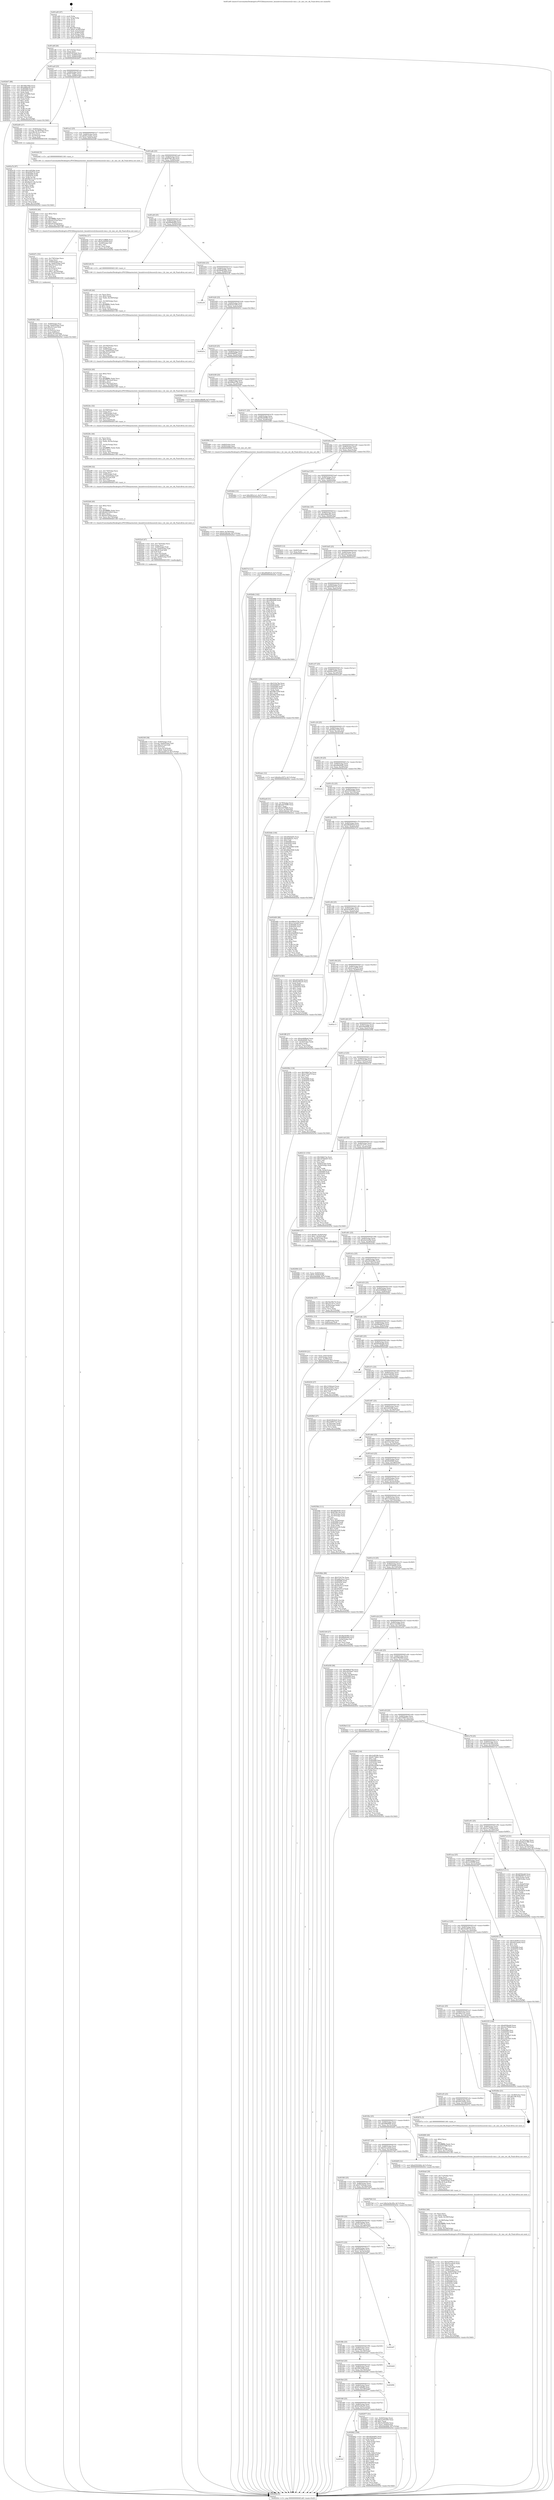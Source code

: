 digraph "0x401a60" {
  label = "0x401a60 (/mnt/c/Users/mathe/Desktop/tcc/POCII/binaries/extr_linuxdriversi2cbussesi2c-imx.c_i2c_imx_set_clk_Final-ollvm.out::main(0))"
  labelloc = "t"
  node[shape=record]

  Entry [label="",width=0.3,height=0.3,shape=circle,fillcolor=black,style=filled]
  "0x401a8f" [label="{
     0x401a8f [26]\l
     | [instrs]\l
     &nbsp;&nbsp;0x401a8f \<+3\>: mov -0x7c(%rbp),%eax\l
     &nbsp;&nbsp;0x401a92 \<+2\>: mov %eax,%ecx\l
     &nbsp;&nbsp;0x401a94 \<+6\>: sub $0x810916e6,%ecx\l
     &nbsp;&nbsp;0x401a9a \<+3\>: mov %eax,-0x80(%rbp)\l
     &nbsp;&nbsp;0x401a9d \<+6\>: mov %ecx,-0x84(%rbp)\l
     &nbsp;&nbsp;0x401aa3 \<+6\>: je 0000000000402b07 \<main+0x10a7\>\l
  }"]
  "0x402b07" [label="{
     0x402b07 [88]\l
     | [instrs]\l
     &nbsp;&nbsp;0x402b07 \<+5\>: mov $0x5f6236fd,%eax\l
     &nbsp;&nbsp;0x402b0c \<+5\>: mov $0xa9fbbc82,%ecx\l
     &nbsp;&nbsp;0x402b11 \<+7\>: mov 0x405068,%edx\l
     &nbsp;&nbsp;0x402b18 \<+7\>: mov 0x405054,%esi\l
     &nbsp;&nbsp;0x402b1f \<+2\>: mov %edx,%edi\l
     &nbsp;&nbsp;0x402b21 \<+6\>: sub $0xe7254f64,%edi\l
     &nbsp;&nbsp;0x402b27 \<+3\>: sub $0x1,%edi\l
     &nbsp;&nbsp;0x402b2a \<+6\>: add $0xe7254f64,%edi\l
     &nbsp;&nbsp;0x402b30 \<+3\>: imul %edi,%edx\l
     &nbsp;&nbsp;0x402b33 \<+3\>: and $0x1,%edx\l
     &nbsp;&nbsp;0x402b36 \<+3\>: cmp $0x0,%edx\l
     &nbsp;&nbsp;0x402b39 \<+4\>: sete %r8b\l
     &nbsp;&nbsp;0x402b3d \<+3\>: cmp $0xa,%esi\l
     &nbsp;&nbsp;0x402b40 \<+4\>: setl %r9b\l
     &nbsp;&nbsp;0x402b44 \<+3\>: mov %r8b,%r10b\l
     &nbsp;&nbsp;0x402b47 \<+3\>: and %r9b,%r10b\l
     &nbsp;&nbsp;0x402b4a \<+3\>: xor %r9b,%r8b\l
     &nbsp;&nbsp;0x402b4d \<+3\>: or %r8b,%r10b\l
     &nbsp;&nbsp;0x402b50 \<+4\>: test $0x1,%r10b\l
     &nbsp;&nbsp;0x402b54 \<+3\>: cmovne %ecx,%eax\l
     &nbsp;&nbsp;0x402b57 \<+3\>: mov %eax,-0x7c(%rbp)\l
     &nbsp;&nbsp;0x402b5a \<+5\>: jmp 0000000000402f3d \<main+0x14dd\>\l
  }"]
  "0x401aa9" [label="{
     0x401aa9 [25]\l
     | [instrs]\l
     &nbsp;&nbsp;0x401aa9 \<+5\>: jmp 0000000000401aae \<main+0x4e\>\l
     &nbsp;&nbsp;0x401aae \<+3\>: mov -0x80(%rbp),%eax\l
     &nbsp;&nbsp;0x401ab1 \<+5\>: sub $0x8174dfcc,%eax\l
     &nbsp;&nbsp;0x401ab6 \<+6\>: mov %eax,-0x88(%rbp)\l
     &nbsp;&nbsp;0x401abc \<+6\>: je 0000000000402a60 \<main+0x1000\>\l
  }"]
  Exit [label="",width=0.3,height=0.3,shape=circle,fillcolor=black,style=filled,peripheries=2]
  "0x402a60" [label="{
     0x402a60 [27]\l
     | [instrs]\l
     &nbsp;&nbsp;0x402a60 \<+4\>: mov -0x60(%rbp),%rax\l
     &nbsp;&nbsp;0x402a64 \<+4\>: movslq -0x78(%rbp),%rcx\l
     &nbsp;&nbsp;0x402a68 \<+4\>: imul $0x18,%rcx,%rcx\l
     &nbsp;&nbsp;0x402a6c \<+3\>: add %rcx,%rax\l
     &nbsp;&nbsp;0x402a6f \<+4\>: mov 0x10(%rax),%rax\l
     &nbsp;&nbsp;0x402a73 \<+3\>: mov %rax,%rdi\l
     &nbsp;&nbsp;0x402a76 \<+5\>: call 0000000000401030 \<free@plt\>\l
     | [calls]\l
     &nbsp;&nbsp;0x401030 \{1\} (unknown)\l
  }"]
  "0x401ac2" [label="{
     0x401ac2 [25]\l
     | [instrs]\l
     &nbsp;&nbsp;0x401ac2 \<+5\>: jmp 0000000000401ac7 \<main+0x67\>\l
     &nbsp;&nbsp;0x401ac7 \<+3\>: mov -0x80(%rbp),%eax\l
     &nbsp;&nbsp;0x401aca \<+5\>: sub $0x81a3e6ec,%eax\l
     &nbsp;&nbsp;0x401acf \<+6\>: mov %eax,-0x8c(%rbp)\l
     &nbsp;&nbsp;0x401ad5 \<+6\>: je 000000000040244f \<main+0x9ef\>\l
  }"]
  "0x402b6b" [label="{
     0x402b6b [142]\l
     | [instrs]\l
     &nbsp;&nbsp;0x402b6b \<+5\>: mov $0x5f6236fd,%ecx\l
     &nbsp;&nbsp;0x402b70 \<+5\>: mov $0x4f9b90f4,%edx\l
     &nbsp;&nbsp;0x402b75 \<+3\>: mov $0x1,%sil\l
     &nbsp;&nbsp;0x402b78 \<+3\>: xor %r8d,%r8d\l
     &nbsp;&nbsp;0x402b7b \<+8\>: mov 0x405068,%r9d\l
     &nbsp;&nbsp;0x402b83 \<+8\>: mov 0x405054,%r10d\l
     &nbsp;&nbsp;0x402b8b \<+4\>: sub $0x1,%r8d\l
     &nbsp;&nbsp;0x402b8f \<+3\>: mov %r9d,%r11d\l
     &nbsp;&nbsp;0x402b92 \<+3\>: add %r8d,%r11d\l
     &nbsp;&nbsp;0x402b95 \<+4\>: imul %r11d,%r9d\l
     &nbsp;&nbsp;0x402b99 \<+4\>: and $0x1,%r9d\l
     &nbsp;&nbsp;0x402b9d \<+4\>: cmp $0x0,%r9d\l
     &nbsp;&nbsp;0x402ba1 \<+3\>: sete %bl\l
     &nbsp;&nbsp;0x402ba4 \<+4\>: cmp $0xa,%r10d\l
     &nbsp;&nbsp;0x402ba8 \<+4\>: setl %r14b\l
     &nbsp;&nbsp;0x402bac \<+3\>: mov %bl,%r15b\l
     &nbsp;&nbsp;0x402baf \<+4\>: xor $0xff,%r15b\l
     &nbsp;&nbsp;0x402bb3 \<+3\>: mov %r14b,%r12b\l
     &nbsp;&nbsp;0x402bb6 \<+4\>: xor $0xff,%r12b\l
     &nbsp;&nbsp;0x402bba \<+4\>: xor $0x0,%sil\l
     &nbsp;&nbsp;0x402bbe \<+3\>: mov %r15b,%r13b\l
     &nbsp;&nbsp;0x402bc1 \<+4\>: and $0x0,%r13b\l
     &nbsp;&nbsp;0x402bc5 \<+3\>: and %sil,%bl\l
     &nbsp;&nbsp;0x402bc8 \<+3\>: mov %r12b,%al\l
     &nbsp;&nbsp;0x402bcb \<+2\>: and $0x0,%al\l
     &nbsp;&nbsp;0x402bcd \<+3\>: and %sil,%r14b\l
     &nbsp;&nbsp;0x402bd0 \<+3\>: or %bl,%r13b\l
     &nbsp;&nbsp;0x402bd3 \<+3\>: or %r14b,%al\l
     &nbsp;&nbsp;0x402bd6 \<+3\>: xor %al,%r13b\l
     &nbsp;&nbsp;0x402bd9 \<+3\>: or %r12b,%r15b\l
     &nbsp;&nbsp;0x402bdc \<+4\>: xor $0xff,%r15b\l
     &nbsp;&nbsp;0x402be0 \<+4\>: or $0x0,%sil\l
     &nbsp;&nbsp;0x402be4 \<+3\>: and %sil,%r15b\l
     &nbsp;&nbsp;0x402be7 \<+3\>: or %r15b,%r13b\l
     &nbsp;&nbsp;0x402bea \<+4\>: test $0x1,%r13b\l
     &nbsp;&nbsp;0x402bee \<+3\>: cmovne %edx,%ecx\l
     &nbsp;&nbsp;0x402bf1 \<+3\>: mov %ecx,-0x7c(%rbp)\l
     &nbsp;&nbsp;0x402bf4 \<+5\>: jmp 0000000000402f3d \<main+0x14dd\>\l
  }"]
  "0x40244f" [label="{
     0x40244f [5]\l
     | [instrs]\l
     &nbsp;&nbsp;0x40244f \<+5\>: call 0000000000401160 \<next_i\>\l
     | [calls]\l
     &nbsp;&nbsp;0x401160 \{1\} (/mnt/c/Users/mathe/Desktop/tcc/POCII/binaries/extr_linuxdriversi2cbussesi2c-imx.c_i2c_imx_set_clk_Final-ollvm.out::next_i)\l
  }"]
  "0x401adb" [label="{
     0x401adb [25]\l
     | [instrs]\l
     &nbsp;&nbsp;0x401adb \<+5\>: jmp 0000000000401ae0 \<main+0x80\>\l
     &nbsp;&nbsp;0x401ae0 \<+3\>: mov -0x80(%rbp),%eax\l
     &nbsp;&nbsp;0x401ae3 \<+5\>: sub $0x878b1cfb,%eax\l
     &nbsp;&nbsp;0x401ae8 \<+6\>: mov %eax,-0x90(%rbp)\l
     &nbsp;&nbsp;0x401aee \<+6\>: je 00000000004025da \<main+0xb7a\>\l
  }"]
  "0x402a7b" [label="{
     0x402a7b [97]\l
     | [instrs]\l
     &nbsp;&nbsp;0x402a7b \<+5\>: mov $0x3c8529b,%edx\l
     &nbsp;&nbsp;0x402a80 \<+5\>: mov $0xb5f2f722,%esi\l
     &nbsp;&nbsp;0x402a85 \<+8\>: mov 0x405068,%r8d\l
     &nbsp;&nbsp;0x402a8d \<+8\>: mov 0x405054,%r9d\l
     &nbsp;&nbsp;0x402a95 \<+3\>: mov %r8d,%r10d\l
     &nbsp;&nbsp;0x402a98 \<+7\>: add $0x6be5112b,%r10d\l
     &nbsp;&nbsp;0x402a9f \<+4\>: sub $0x1,%r10d\l
     &nbsp;&nbsp;0x402aa3 \<+7\>: sub $0x6be5112b,%r10d\l
     &nbsp;&nbsp;0x402aaa \<+4\>: imul %r10d,%r8d\l
     &nbsp;&nbsp;0x402aae \<+4\>: and $0x1,%r8d\l
     &nbsp;&nbsp;0x402ab2 \<+4\>: cmp $0x0,%r8d\l
     &nbsp;&nbsp;0x402ab6 \<+4\>: sete %r11b\l
     &nbsp;&nbsp;0x402aba \<+4\>: cmp $0xa,%r9d\l
     &nbsp;&nbsp;0x402abe \<+3\>: setl %bl\l
     &nbsp;&nbsp;0x402ac1 \<+3\>: mov %r11b,%r14b\l
     &nbsp;&nbsp;0x402ac4 \<+3\>: and %bl,%r14b\l
     &nbsp;&nbsp;0x402ac7 \<+3\>: xor %bl,%r11b\l
     &nbsp;&nbsp;0x402aca \<+3\>: or %r11b,%r14b\l
     &nbsp;&nbsp;0x402acd \<+4\>: test $0x1,%r14b\l
     &nbsp;&nbsp;0x402ad1 \<+3\>: cmovne %esi,%edx\l
     &nbsp;&nbsp;0x402ad4 \<+3\>: mov %edx,-0x7c(%rbp)\l
     &nbsp;&nbsp;0x402ad7 \<+5\>: jmp 0000000000402f3d \<main+0x14dd\>\l
  }"]
  "0x4025da" [label="{
     0x4025da [27]\l
     | [instrs]\l
     &nbsp;&nbsp;0x4025da \<+5\>: mov $0xa7c0ffd6,%eax\l
     &nbsp;&nbsp;0x4025df \<+5\>: mov $0x3cf3959f,%ecx\l
     &nbsp;&nbsp;0x4025e4 \<+3\>: mov -0x29(%rbp),%dl\l
     &nbsp;&nbsp;0x4025e7 \<+3\>: test $0x1,%dl\l
     &nbsp;&nbsp;0x4025ea \<+3\>: cmovne %ecx,%eax\l
     &nbsp;&nbsp;0x4025ed \<+3\>: mov %eax,-0x7c(%rbp)\l
     &nbsp;&nbsp;0x4025f0 \<+5\>: jmp 0000000000402f3d \<main+0x14dd\>\l
  }"]
  "0x401af4" [label="{
     0x401af4 [25]\l
     | [instrs]\l
     &nbsp;&nbsp;0x401af4 \<+5\>: jmp 0000000000401af9 \<main+0x99\>\l
     &nbsp;&nbsp;0x401af9 \<+3\>: mov -0x80(%rbp),%eax\l
     &nbsp;&nbsp;0x401afc \<+5\>: sub $0x89b6b409,%eax\l
     &nbsp;&nbsp;0x401b01 \<+6\>: mov %eax,-0x94(%rbp)\l
     &nbsp;&nbsp;0x401b07 \<+6\>: je 00000000004021d4 \<main+0x774\>\l
  }"]
  "0x4029a2" [label="{
     0x4029a2 [19]\l
     | [instrs]\l
     &nbsp;&nbsp;0x4029a2 \<+7\>: movl $0x0,-0x78(%rbp)\l
     &nbsp;&nbsp;0x4029a9 \<+7\>: movl $0xfe5483d4,-0x7c(%rbp)\l
     &nbsp;&nbsp;0x4029b0 \<+5\>: jmp 0000000000402f3d \<main+0x14dd\>\l
  }"]
  "0x4021d4" [label="{
     0x4021d4 [5]\l
     | [instrs]\l
     &nbsp;&nbsp;0x4021d4 \<+5\>: call 0000000000401160 \<next_i\>\l
     | [calls]\l
     &nbsp;&nbsp;0x401160 \{1\} (/mnt/c/Users/mathe/Desktop/tcc/POCII/binaries/extr_linuxdriversi2cbussesi2c-imx.c_i2c_imx_set_clk_Final-ollvm.out::next_i)\l
  }"]
  "0x401b0d" [label="{
     0x401b0d [25]\l
     | [instrs]\l
     &nbsp;&nbsp;0x401b0d \<+5\>: jmp 0000000000401b12 \<main+0xb2\>\l
     &nbsp;&nbsp;0x401b12 \<+3\>: mov -0x80(%rbp),%eax\l
     &nbsp;&nbsp;0x401b15 \<+5\>: sub $0x8bd8350e,%eax\l
     &nbsp;&nbsp;0x401b1a \<+6\>: mov %eax,-0x98(%rbp)\l
     &nbsp;&nbsp;0x401b20 \<+6\>: je 0000000000402cf4 \<main+0x1294\>\l
  }"]
  "0x401fef" [label="{
     0x401fef\l
  }", style=dashed]
  "0x402cf4" [label="{
     0x402cf4\l
  }", style=dashed]
  "0x401b26" [label="{
     0x401b26 [25]\l
     | [instrs]\l
     &nbsp;&nbsp;0x401b26 \<+5\>: jmp 0000000000401b2b \<main+0xcb\>\l
     &nbsp;&nbsp;0x401b2b \<+3\>: mov -0x80(%rbp),%eax\l
     &nbsp;&nbsp;0x401b2e \<+5\>: sub $0x8cf31509,%eax\l
     &nbsp;&nbsp;0x401b33 \<+6\>: mov %eax,-0x9c(%rbp)\l
     &nbsp;&nbsp;0x401b39 \<+6\>: je 0000000000402f1e \<main+0x14be\>\l
  }"]
  "0x402842" [label="{
     0x402842 [109]\l
     | [instrs]\l
     &nbsp;&nbsp;0x402842 \<+5\>: mov $0xe83da692,%eax\l
     &nbsp;&nbsp;0x402847 \<+5\>: mov $0x25f6e6bd,%ecx\l
     &nbsp;&nbsp;0x40284c \<+2\>: xor %edx,%edx\l
     &nbsp;&nbsp;0x40284e \<+3\>: mov -0x6c(%rbp),%esi\l
     &nbsp;&nbsp;0x402851 \<+2\>: mov %edx,%edi\l
     &nbsp;&nbsp;0x402853 \<+2\>: sub %esi,%edi\l
     &nbsp;&nbsp;0x402855 \<+2\>: mov %edx,%esi\l
     &nbsp;&nbsp;0x402857 \<+3\>: sub $0x1,%esi\l
     &nbsp;&nbsp;0x40285a \<+2\>: add %esi,%edi\l
     &nbsp;&nbsp;0x40285c \<+2\>: sub %edi,%edx\l
     &nbsp;&nbsp;0x40285e \<+3\>: mov %edx,-0x6c(%rbp)\l
     &nbsp;&nbsp;0x402861 \<+7\>: mov 0x405068,%edx\l
     &nbsp;&nbsp;0x402868 \<+7\>: mov 0x405054,%esi\l
     &nbsp;&nbsp;0x40286f \<+2\>: mov %edx,%edi\l
     &nbsp;&nbsp;0x402871 \<+6\>: add $0x49490f,%edi\l
     &nbsp;&nbsp;0x402877 \<+3\>: sub $0x1,%edi\l
     &nbsp;&nbsp;0x40287a \<+6\>: sub $0x49490f,%edi\l
     &nbsp;&nbsp;0x402880 \<+3\>: imul %edi,%edx\l
     &nbsp;&nbsp;0x402883 \<+3\>: and $0x1,%edx\l
     &nbsp;&nbsp;0x402886 \<+3\>: cmp $0x0,%edx\l
     &nbsp;&nbsp;0x402889 \<+4\>: sete %r8b\l
     &nbsp;&nbsp;0x40288d \<+3\>: cmp $0xa,%esi\l
     &nbsp;&nbsp;0x402890 \<+4\>: setl %r9b\l
     &nbsp;&nbsp;0x402894 \<+3\>: mov %r8b,%r10b\l
     &nbsp;&nbsp;0x402897 \<+3\>: and %r9b,%r10b\l
     &nbsp;&nbsp;0x40289a \<+3\>: xor %r9b,%r8b\l
     &nbsp;&nbsp;0x40289d \<+3\>: or %r8b,%r10b\l
     &nbsp;&nbsp;0x4028a0 \<+4\>: test $0x1,%r10b\l
     &nbsp;&nbsp;0x4028a4 \<+3\>: cmovne %ecx,%eax\l
     &nbsp;&nbsp;0x4028a7 \<+3\>: mov %eax,-0x7c(%rbp)\l
     &nbsp;&nbsp;0x4028aa \<+5\>: jmp 0000000000402f3d \<main+0x14dd\>\l
  }"]
  "0x402f1e" [label="{
     0x402f1e\l
  }", style=dashed]
  "0x401b3f" [label="{
     0x401b3f [25]\l
     | [instrs]\l
     &nbsp;&nbsp;0x401b3f \<+5\>: jmp 0000000000401b44 \<main+0xe4\>\l
     &nbsp;&nbsp;0x401b44 \<+3\>: mov -0x80(%rbp),%eax\l
     &nbsp;&nbsp;0x401b47 \<+5\>: sub $0x926f0f57,%eax\l
     &nbsp;&nbsp;0x401b4c \<+6\>: mov %eax,-0xa0(%rbp)\l
     &nbsp;&nbsp;0x401b52 \<+6\>: je 000000000040296b \<main+0xf0b\>\l
  }"]
  "0x401fd6" [label="{
     0x401fd6 [25]\l
     | [instrs]\l
     &nbsp;&nbsp;0x401fd6 \<+5\>: jmp 0000000000401fdb \<main+0x57b\>\l
     &nbsp;&nbsp;0x401fdb \<+3\>: mov -0x80(%rbp),%eax\l
     &nbsp;&nbsp;0x401fde \<+5\>: sub $0x62e94a35,%eax\l
     &nbsp;&nbsp;0x401fe3 \<+6\>: mov %eax,-0x15c(%rbp)\l
     &nbsp;&nbsp;0x401fe9 \<+6\>: je 0000000000402842 \<main+0xde2\>\l
  }"]
  "0x40296b" [label="{
     0x40296b [12]\l
     | [instrs]\l
     &nbsp;&nbsp;0x40296b \<+7\>: movl $0x61e8bbf8,-0x7c(%rbp)\l
     &nbsp;&nbsp;0x402972 \<+5\>: jmp 0000000000402f3d \<main+0x14dd\>\l
  }"]
  "0x401b58" [label="{
     0x401b58 [25]\l
     | [instrs]\l
     &nbsp;&nbsp;0x401b58 \<+5\>: jmp 0000000000401b5d \<main+0xfd\>\l
     &nbsp;&nbsp;0x401b5d \<+3\>: mov -0x80(%rbp),%eax\l
     &nbsp;&nbsp;0x401b60 \<+5\>: sub $0x998e4756,%eax\l
     &nbsp;&nbsp;0x401b65 \<+6\>: mov %eax,-0xa4(%rbp)\l
     &nbsp;&nbsp;0x401b6b \<+6\>: je 0000000000402f2f \<main+0x14cf\>\l
  }"]
  "0x402977" [label="{
     0x402977 [31]\l
     | [instrs]\l
     &nbsp;&nbsp;0x402977 \<+3\>: mov -0x64(%rbp),%eax\l
     &nbsp;&nbsp;0x40297a \<+5\>: add $0x3a302264,%eax\l
     &nbsp;&nbsp;0x40297f \<+3\>: add $0x1,%eax\l
     &nbsp;&nbsp;0x402982 \<+5\>: sub $0x3a302264,%eax\l
     &nbsp;&nbsp;0x402987 \<+3\>: mov %eax,-0x64(%rbp)\l
     &nbsp;&nbsp;0x40298a \<+7\>: movl $0xe0de6fd8,-0x7c(%rbp)\l
     &nbsp;&nbsp;0x402991 \<+5\>: jmp 0000000000402f3d \<main+0x14dd\>\l
  }"]
  "0x402f2f" [label="{
     0x402f2f\l
  }", style=dashed]
  "0x401b71" [label="{
     0x401b71 [25]\l
     | [instrs]\l
     &nbsp;&nbsp;0x401b71 \<+5\>: jmp 0000000000401b76 \<main+0x116\>\l
     &nbsp;&nbsp;0x401b76 \<+3\>: mov -0x80(%rbp),%eax\l
     &nbsp;&nbsp;0x401b79 \<+5\>: sub $0x9bd3b983,%eax\l
     &nbsp;&nbsp;0x401b7e \<+6\>: mov %eax,-0xa8(%rbp)\l
     &nbsp;&nbsp;0x401b84 \<+6\>: je 0000000000402996 \<main+0xf36\>\l
  }"]
  "0x401fbd" [label="{
     0x401fbd [25]\l
     | [instrs]\l
     &nbsp;&nbsp;0x401fbd \<+5\>: jmp 0000000000401fc2 \<main+0x562\>\l
     &nbsp;&nbsp;0x401fc2 \<+3\>: mov -0x80(%rbp),%eax\l
     &nbsp;&nbsp;0x401fc5 \<+5\>: sub $0x61e8bbf8,%eax\l
     &nbsp;&nbsp;0x401fca \<+6\>: mov %eax,-0x158(%rbp)\l
     &nbsp;&nbsp;0x401fd0 \<+6\>: je 0000000000402977 \<main+0xf17\>\l
  }"]
  "0x402996" [label="{
     0x402996 [12]\l
     | [instrs]\l
     &nbsp;&nbsp;0x402996 \<+4\>: mov -0x60(%rbp),%rdi\l
     &nbsp;&nbsp;0x40299a \<+3\>: mov -0x50(%rbp),%esi\l
     &nbsp;&nbsp;0x40299d \<+5\>: call 00000000004015b0 \<i2c_imx_set_clk\>\l
     | [calls]\l
     &nbsp;&nbsp;0x4015b0 \{1\} (/mnt/c/Users/mathe/Desktop/tcc/POCII/binaries/extr_linuxdriversi2cbussesi2c-imx.c_i2c_imx_set_clk_Final-ollvm.out::i2c_imx_set_clk)\l
  }"]
  "0x401b8a" [label="{
     0x401b8a [25]\l
     | [instrs]\l
     &nbsp;&nbsp;0x401b8a \<+5\>: jmp 0000000000401b8f \<main+0x12f\>\l
     &nbsp;&nbsp;0x401b8f \<+3\>: mov -0x80(%rbp),%eax\l
     &nbsp;&nbsp;0x401b92 \<+5\>: sub $0xa3b30eb7,%eax\l
     &nbsp;&nbsp;0x401b97 \<+6\>: mov %eax,-0xac(%rbp)\l
     &nbsp;&nbsp;0x401b9d \<+6\>: je 0000000000402db2 \<main+0x1352\>\l
  }"]
  "0x402f06" [label="{
     0x402f06\l
  }", style=dashed]
  "0x402db2" [label="{
     0x402db2 [12]\l
     | [instrs]\l
     &nbsp;&nbsp;0x402db2 \<+7\>: movl $0x3f93c1e1,-0x7c(%rbp)\l
     &nbsp;&nbsp;0x402db9 \<+5\>: jmp 0000000000402f3d \<main+0x14dd\>\l
  }"]
  "0x401ba3" [label="{
     0x401ba3 [25]\l
     | [instrs]\l
     &nbsp;&nbsp;0x401ba3 \<+5\>: jmp 0000000000401ba8 \<main+0x148\>\l
     &nbsp;&nbsp;0x401ba8 \<+3\>: mov -0x80(%rbp),%eax\l
     &nbsp;&nbsp;0x401bab \<+5\>: sub $0xa7c0ffd6,%eax\l
     &nbsp;&nbsp;0x401bb0 \<+6\>: mov %eax,-0xb0(%rbp)\l
     &nbsp;&nbsp;0x401bb6 \<+6\>: je 00000000004027e3 \<main+0xd83\>\l
  }"]
  "0x401fa4" [label="{
     0x401fa4 [25]\l
     | [instrs]\l
     &nbsp;&nbsp;0x401fa4 \<+5\>: jmp 0000000000401fa9 \<main+0x549\>\l
     &nbsp;&nbsp;0x401fa9 \<+3\>: mov -0x80(%rbp),%eax\l
     &nbsp;&nbsp;0x401fac \<+5\>: sub $0x5f6236fd,%eax\l
     &nbsp;&nbsp;0x401fb1 \<+6\>: mov %eax,-0x154(%rbp)\l
     &nbsp;&nbsp;0x401fb7 \<+6\>: je 0000000000402f06 \<main+0x14a6\>\l
  }"]
  "0x4027e3" [label="{
     0x4027e3 [12]\l
     | [instrs]\l
     &nbsp;&nbsp;0x4027e3 \<+7\>: movl $0xd90d05c9,-0x7c(%rbp)\l
     &nbsp;&nbsp;0x4027ea \<+5\>: jmp 0000000000402f3d \<main+0x14dd\>\l
  }"]
  "0x401bbc" [label="{
     0x401bbc [25]\l
     | [instrs]\l
     &nbsp;&nbsp;0x401bbc \<+5\>: jmp 0000000000401bc1 \<main+0x161\>\l
     &nbsp;&nbsp;0x401bc1 \<+3\>: mov -0x80(%rbp),%eax\l
     &nbsp;&nbsp;0x401bc4 \<+5\>: sub $0xa9fbbc82,%eax\l
     &nbsp;&nbsp;0x401bc9 \<+6\>: mov %eax,-0xb4(%rbp)\l
     &nbsp;&nbsp;0x401bcf \<+6\>: je 0000000000402b5f \<main+0x10ff\>\l
  }"]
  "0x402dd3" [label="{
     0x402dd3\l
  }", style=dashed]
  "0x402b5f" [label="{
     0x402b5f [12]\l
     | [instrs]\l
     &nbsp;&nbsp;0x402b5f \<+4\>: mov -0x60(%rbp),%rax\l
     &nbsp;&nbsp;0x402b63 \<+3\>: mov %rax,%rdi\l
     &nbsp;&nbsp;0x402b66 \<+5\>: call 0000000000401030 \<free@plt\>\l
     | [calls]\l
     &nbsp;&nbsp;0x401030 \{1\} (unknown)\l
  }"]
  "0x401bd5" [label="{
     0x401bd5 [25]\l
     | [instrs]\l
     &nbsp;&nbsp;0x401bd5 \<+5\>: jmp 0000000000401bda \<main+0x17a\>\l
     &nbsp;&nbsp;0x401bda \<+3\>: mov -0x80(%rbp),%eax\l
     &nbsp;&nbsp;0x401bdd \<+5\>: sub $0xaddc5eca,%eax\l
     &nbsp;&nbsp;0x401be2 \<+6\>: mov %eax,-0xb8(%rbp)\l
     &nbsp;&nbsp;0x401be8 \<+6\>: je 0000000000402913 \<main+0xeb3\>\l
  }"]
  "0x401f8b" [label="{
     0x401f8b [25]\l
     | [instrs]\l
     &nbsp;&nbsp;0x401f8b \<+5\>: jmp 0000000000401f90 \<main+0x530\>\l
     &nbsp;&nbsp;0x401f90 \<+3\>: mov -0x80(%rbp),%eax\l
     &nbsp;&nbsp;0x401f93 \<+5\>: sub $0x5dbfa7ae,%eax\l
     &nbsp;&nbsp;0x401f98 \<+6\>: mov %eax,-0x150(%rbp)\l
     &nbsp;&nbsp;0x401f9e \<+6\>: je 0000000000402dd3 \<main+0x1373\>\l
  }"]
  "0x402913" [label="{
     0x402913 [88]\l
     | [instrs]\l
     &nbsp;&nbsp;0x402913 \<+5\>: mov $0x510e74e,%eax\l
     &nbsp;&nbsp;0x402918 \<+5\>: mov $0x926f0f57,%ecx\l
     &nbsp;&nbsp;0x40291d \<+7\>: mov 0x405068,%edx\l
     &nbsp;&nbsp;0x402924 \<+7\>: mov 0x405054,%esi\l
     &nbsp;&nbsp;0x40292b \<+2\>: mov %edx,%edi\l
     &nbsp;&nbsp;0x40292d \<+6\>: sub $0x58fc3358,%edi\l
     &nbsp;&nbsp;0x402933 \<+3\>: sub $0x1,%edi\l
     &nbsp;&nbsp;0x402936 \<+6\>: add $0x58fc3358,%edi\l
     &nbsp;&nbsp;0x40293c \<+3\>: imul %edi,%edx\l
     &nbsp;&nbsp;0x40293f \<+3\>: and $0x1,%edx\l
     &nbsp;&nbsp;0x402942 \<+3\>: cmp $0x0,%edx\l
     &nbsp;&nbsp;0x402945 \<+4\>: sete %r8b\l
     &nbsp;&nbsp;0x402949 \<+3\>: cmp $0xa,%esi\l
     &nbsp;&nbsp;0x40294c \<+4\>: setl %r9b\l
     &nbsp;&nbsp;0x402950 \<+3\>: mov %r8b,%r10b\l
     &nbsp;&nbsp;0x402953 \<+3\>: and %r9b,%r10b\l
     &nbsp;&nbsp;0x402956 \<+3\>: xor %r9b,%r8b\l
     &nbsp;&nbsp;0x402959 \<+3\>: or %r8b,%r10b\l
     &nbsp;&nbsp;0x40295c \<+4\>: test $0x1,%r10b\l
     &nbsp;&nbsp;0x402960 \<+3\>: cmovne %ecx,%eax\l
     &nbsp;&nbsp;0x402963 \<+3\>: mov %eax,-0x7c(%rbp)\l
     &nbsp;&nbsp;0x402966 \<+5\>: jmp 0000000000402f3d \<main+0x14dd\>\l
  }"]
  "0x401bee" [label="{
     0x401bee [25]\l
     | [instrs]\l
     &nbsp;&nbsp;0x401bee \<+5\>: jmp 0000000000401bf3 \<main+0x193\>\l
     &nbsp;&nbsp;0x401bf3 \<+3\>: mov -0x80(%rbp),%eax\l
     &nbsp;&nbsp;0x401bf6 \<+5\>: sub $0xb5f2f722,%eax\l
     &nbsp;&nbsp;0x401bfb \<+6\>: mov %eax,-0xbc(%rbp)\l
     &nbsp;&nbsp;0x401c01 \<+6\>: je 0000000000402adc \<main+0x107c\>\l
  }"]
  "0x402df7" [label="{
     0x402df7\l
  }", style=dashed]
  "0x402adc" [label="{
     0x402adc [12]\l
     | [instrs]\l
     &nbsp;&nbsp;0x402adc \<+7\>: movl $0xb9ce5972,-0x7c(%rbp)\l
     &nbsp;&nbsp;0x402ae3 \<+5\>: jmp 0000000000402f3d \<main+0x14dd\>\l
  }"]
  "0x401c07" [label="{
     0x401c07 [25]\l
     | [instrs]\l
     &nbsp;&nbsp;0x401c07 \<+5\>: jmp 0000000000401c0c \<main+0x1ac\>\l
     &nbsp;&nbsp;0x401c0c \<+3\>: mov -0x80(%rbp),%eax\l
     &nbsp;&nbsp;0x401c0f \<+5\>: sub $0xb9ce5972,%eax\l
     &nbsp;&nbsp;0x401c14 \<+6\>: mov %eax,-0xc0(%rbp)\l
     &nbsp;&nbsp;0x401c1a \<+6\>: je 0000000000402ae8 \<main+0x1088\>\l
  }"]
  "0x401f72" [label="{
     0x401f72 [25]\l
     | [instrs]\l
     &nbsp;&nbsp;0x401f72 \<+5\>: jmp 0000000000401f77 \<main+0x517\>\l
     &nbsp;&nbsp;0x401f77 \<+3\>: mov -0x80(%rbp),%eax\l
     &nbsp;&nbsp;0x401f7a \<+5\>: sub $0x5c959b1d,%eax\l
     &nbsp;&nbsp;0x401f7f \<+6\>: mov %eax,-0x14c(%rbp)\l
     &nbsp;&nbsp;0x401f85 \<+6\>: je 0000000000402df7 \<main+0x1397\>\l
  }"]
  "0x402ae8" [label="{
     0x402ae8 [31]\l
     | [instrs]\l
     &nbsp;&nbsp;0x402ae8 \<+3\>: mov -0x78(%rbp),%eax\l
     &nbsp;&nbsp;0x402aeb \<+5\>: add $0xeb47f580,%eax\l
     &nbsp;&nbsp;0x402af0 \<+3\>: add $0x1,%eax\l
     &nbsp;&nbsp;0x402af3 \<+5\>: sub $0xeb47f580,%eax\l
     &nbsp;&nbsp;0x402af8 \<+3\>: mov %eax,-0x78(%rbp)\l
     &nbsp;&nbsp;0x402afb \<+7\>: movl $0xfe5483d4,-0x7c(%rbp)\l
     &nbsp;&nbsp;0x402b02 \<+5\>: jmp 0000000000402f3d \<main+0x14dd\>\l
  }"]
  "0x401c20" [label="{
     0x401c20 [25]\l
     | [instrs]\l
     &nbsp;&nbsp;0x401c20 \<+5\>: jmp 0000000000401c25 \<main+0x1c5\>\l
     &nbsp;&nbsp;0x401c25 \<+3\>: mov -0x80(%rbp),%eax\l
     &nbsp;&nbsp;0x401c28 \<+5\>: sub $0xd04a15e9,%eax\l
     &nbsp;&nbsp;0x401c2d \<+6\>: mov %eax,-0xc4(%rbp)\l
     &nbsp;&nbsp;0x401c33 \<+6\>: je 00000000004024db \<main+0xa7b\>\l
  }"]
  "0x402c05" [label="{
     0x402c05\l
  }", style=dashed]
  "0x4024db" [label="{
     0x4024db [144]\l
     | [instrs]\l
     &nbsp;&nbsp;0x4024db \<+5\>: mov $0xd0fe9e85,%eax\l
     &nbsp;&nbsp;0x4024e0 \<+5\>: mov $0xda6625c,%ecx\l
     &nbsp;&nbsp;0x4024e5 \<+2\>: mov $0x1,%dl\l
     &nbsp;&nbsp;0x4024e7 \<+7\>: mov 0x405068,%esi\l
     &nbsp;&nbsp;0x4024ee \<+7\>: mov 0x405054,%edi\l
     &nbsp;&nbsp;0x4024f5 \<+3\>: mov %esi,%r8d\l
     &nbsp;&nbsp;0x4024f8 \<+7\>: sub $0x48da2848,%r8d\l
     &nbsp;&nbsp;0x4024ff \<+4\>: sub $0x1,%r8d\l
     &nbsp;&nbsp;0x402503 \<+7\>: add $0x48da2848,%r8d\l
     &nbsp;&nbsp;0x40250a \<+4\>: imul %r8d,%esi\l
     &nbsp;&nbsp;0x40250e \<+3\>: and $0x1,%esi\l
     &nbsp;&nbsp;0x402511 \<+3\>: cmp $0x0,%esi\l
     &nbsp;&nbsp;0x402514 \<+4\>: sete %r9b\l
     &nbsp;&nbsp;0x402518 \<+3\>: cmp $0xa,%edi\l
     &nbsp;&nbsp;0x40251b \<+4\>: setl %r10b\l
     &nbsp;&nbsp;0x40251f \<+3\>: mov %r9b,%r11b\l
     &nbsp;&nbsp;0x402522 \<+4\>: xor $0xff,%r11b\l
     &nbsp;&nbsp;0x402526 \<+3\>: mov %r10b,%bl\l
     &nbsp;&nbsp;0x402529 \<+3\>: xor $0xff,%bl\l
     &nbsp;&nbsp;0x40252c \<+3\>: xor $0x0,%dl\l
     &nbsp;&nbsp;0x40252f \<+3\>: mov %r11b,%r14b\l
     &nbsp;&nbsp;0x402532 \<+4\>: and $0x0,%r14b\l
     &nbsp;&nbsp;0x402536 \<+3\>: and %dl,%r9b\l
     &nbsp;&nbsp;0x402539 \<+3\>: mov %bl,%r15b\l
     &nbsp;&nbsp;0x40253c \<+4\>: and $0x0,%r15b\l
     &nbsp;&nbsp;0x402540 \<+3\>: and %dl,%r10b\l
     &nbsp;&nbsp;0x402543 \<+3\>: or %r9b,%r14b\l
     &nbsp;&nbsp;0x402546 \<+3\>: or %r10b,%r15b\l
     &nbsp;&nbsp;0x402549 \<+3\>: xor %r15b,%r14b\l
     &nbsp;&nbsp;0x40254c \<+3\>: or %bl,%r11b\l
     &nbsp;&nbsp;0x40254f \<+4\>: xor $0xff,%r11b\l
     &nbsp;&nbsp;0x402553 \<+3\>: or $0x0,%dl\l
     &nbsp;&nbsp;0x402556 \<+3\>: and %dl,%r11b\l
     &nbsp;&nbsp;0x402559 \<+3\>: or %r11b,%r14b\l
     &nbsp;&nbsp;0x40255c \<+4\>: test $0x1,%r14b\l
     &nbsp;&nbsp;0x402560 \<+3\>: cmovne %ecx,%eax\l
     &nbsp;&nbsp;0x402563 \<+3\>: mov %eax,-0x7c(%rbp)\l
     &nbsp;&nbsp;0x402566 \<+5\>: jmp 0000000000402f3d \<main+0x14dd\>\l
  }"]
  "0x401c39" [label="{
     0x401c39 [25]\l
     | [instrs]\l
     &nbsp;&nbsp;0x401c39 \<+5\>: jmp 0000000000401c3e \<main+0x1de\>\l
     &nbsp;&nbsp;0x401c3e \<+3\>: mov -0x80(%rbp),%eax\l
     &nbsp;&nbsp;0x401c41 \<+5\>: sub $0xd0fe9e85,%eax\l
     &nbsp;&nbsp;0x401c46 \<+6\>: mov %eax,-0xc8(%rbp)\l
     &nbsp;&nbsp;0x401c4c \<+6\>: je 0000000000402deb \<main+0x138b\>\l
  }"]
  "0x401f59" [label="{
     0x401f59 [25]\l
     | [instrs]\l
     &nbsp;&nbsp;0x401f59 \<+5\>: jmp 0000000000401f5e \<main+0x4fe\>\l
     &nbsp;&nbsp;0x401f5e \<+3\>: mov -0x80(%rbp),%eax\l
     &nbsp;&nbsp;0x401f61 \<+5\>: sub $0x5b10817b,%eax\l
     &nbsp;&nbsp;0x401f66 \<+6\>: mov %eax,-0x148(%rbp)\l
     &nbsp;&nbsp;0x401f6c \<+6\>: je 0000000000402c05 \<main+0x11a5\>\l
  }"]
  "0x402deb" [label="{
     0x402deb\l
  }", style=dashed]
  "0x401c52" [label="{
     0x401c52 [25]\l
     | [instrs]\l
     &nbsp;&nbsp;0x401c52 \<+5\>: jmp 0000000000401c57 \<main+0x1f7\>\l
     &nbsp;&nbsp;0x401c57 \<+3\>: mov -0x80(%rbp),%eax\l
     &nbsp;&nbsp;0x401c5a \<+5\>: sub $0xd350349d,%eax\l
     &nbsp;&nbsp;0x401c5f \<+6\>: mov %eax,-0xcc(%rbp)\l
     &nbsp;&nbsp;0x401c65 \<+6\>: je 0000000000402d00 \<main+0x12a0\>\l
  }"]
  "0x402c69" [label="{
     0x402c69\l
  }", style=dashed]
  "0x402d00" [label="{
     0x402d00 [88]\l
     | [instrs]\l
     &nbsp;&nbsp;0x402d00 \<+5\>: mov $0x998e4756,%eax\l
     &nbsp;&nbsp;0x402d05 \<+5\>: mov $0x215a549f,%ecx\l
     &nbsp;&nbsp;0x402d0a \<+7\>: mov 0x405068,%edx\l
     &nbsp;&nbsp;0x402d11 \<+7\>: mov 0x405054,%esi\l
     &nbsp;&nbsp;0x402d18 \<+2\>: mov %edx,%edi\l
     &nbsp;&nbsp;0x402d1a \<+6\>: sub $0xd3ddf849,%edi\l
     &nbsp;&nbsp;0x402d20 \<+3\>: sub $0x1,%edi\l
     &nbsp;&nbsp;0x402d23 \<+6\>: add $0xd3ddf849,%edi\l
     &nbsp;&nbsp;0x402d29 \<+3\>: imul %edi,%edx\l
     &nbsp;&nbsp;0x402d2c \<+3\>: and $0x1,%edx\l
     &nbsp;&nbsp;0x402d2f \<+3\>: cmp $0x0,%edx\l
     &nbsp;&nbsp;0x402d32 \<+4\>: sete %r8b\l
     &nbsp;&nbsp;0x402d36 \<+3\>: cmp $0xa,%esi\l
     &nbsp;&nbsp;0x402d39 \<+4\>: setl %r9b\l
     &nbsp;&nbsp;0x402d3d \<+3\>: mov %r8b,%r10b\l
     &nbsp;&nbsp;0x402d40 \<+3\>: and %r9b,%r10b\l
     &nbsp;&nbsp;0x402d43 \<+3\>: xor %r9b,%r8b\l
     &nbsp;&nbsp;0x402d46 \<+3\>: or %r8b,%r10b\l
     &nbsp;&nbsp;0x402d49 \<+4\>: test $0x1,%r10b\l
     &nbsp;&nbsp;0x402d4d \<+3\>: cmovne %ecx,%eax\l
     &nbsp;&nbsp;0x402d50 \<+3\>: mov %eax,-0x7c(%rbp)\l
     &nbsp;&nbsp;0x402d53 \<+5\>: jmp 0000000000402f3d \<main+0x14dd\>\l
  }"]
  "0x401c6b" [label="{
     0x401c6b [25]\l
     | [instrs]\l
     &nbsp;&nbsp;0x401c6b \<+5\>: jmp 0000000000401c70 \<main+0x210\>\l
     &nbsp;&nbsp;0x401c70 \<+3\>: mov -0x80(%rbp),%eax\l
     &nbsp;&nbsp;0x401c73 \<+5\>: sub $0xd90d05c9,%eax\l
     &nbsp;&nbsp;0x401c78 \<+6\>: mov %eax,-0xd0(%rbp)\l
     &nbsp;&nbsp;0x401c7e \<+6\>: je 00000000004027ef \<main+0xd8f\>\l
  }"]
  "0x401f40" [label="{
     0x401f40 [25]\l
     | [instrs]\l
     &nbsp;&nbsp;0x401f40 \<+5\>: jmp 0000000000401f45 \<main+0x4e5\>\l
     &nbsp;&nbsp;0x401f45 \<+3\>: mov -0x80(%rbp),%eax\l
     &nbsp;&nbsp;0x401f48 \<+5\>: sub $0x57430eab,%eax\l
     &nbsp;&nbsp;0x401f4d \<+6\>: mov %eax,-0x144(%rbp)\l
     &nbsp;&nbsp;0x401f53 \<+6\>: je 0000000000402c69 \<main+0x1209\>\l
  }"]
  "0x4027ef" [label="{
     0x4027ef [83]\l
     | [instrs]\l
     &nbsp;&nbsp;0x4027ef \<+5\>: mov $0xe83da692,%eax\l
     &nbsp;&nbsp;0x4027f4 \<+5\>: mov $0x62e94a35,%ecx\l
     &nbsp;&nbsp;0x4027f9 \<+2\>: xor %edx,%edx\l
     &nbsp;&nbsp;0x4027fb \<+7\>: mov 0x405068,%esi\l
     &nbsp;&nbsp;0x402802 \<+7\>: mov 0x405054,%edi\l
     &nbsp;&nbsp;0x402809 \<+3\>: sub $0x1,%edx\l
     &nbsp;&nbsp;0x40280c \<+3\>: mov %esi,%r8d\l
     &nbsp;&nbsp;0x40280f \<+3\>: add %edx,%r8d\l
     &nbsp;&nbsp;0x402812 \<+4\>: imul %r8d,%esi\l
     &nbsp;&nbsp;0x402816 \<+3\>: and $0x1,%esi\l
     &nbsp;&nbsp;0x402819 \<+3\>: cmp $0x0,%esi\l
     &nbsp;&nbsp;0x40281c \<+4\>: sete %r9b\l
     &nbsp;&nbsp;0x402820 \<+3\>: cmp $0xa,%edi\l
     &nbsp;&nbsp;0x402823 \<+4\>: setl %r10b\l
     &nbsp;&nbsp;0x402827 \<+3\>: mov %r9b,%r11b\l
     &nbsp;&nbsp;0x40282a \<+3\>: and %r10b,%r11b\l
     &nbsp;&nbsp;0x40282d \<+3\>: xor %r10b,%r9b\l
     &nbsp;&nbsp;0x402830 \<+3\>: or %r9b,%r11b\l
     &nbsp;&nbsp;0x402833 \<+4\>: test $0x1,%r11b\l
     &nbsp;&nbsp;0x402837 \<+3\>: cmovne %ecx,%eax\l
     &nbsp;&nbsp;0x40283a \<+3\>: mov %eax,-0x7c(%rbp)\l
     &nbsp;&nbsp;0x40283d \<+5\>: jmp 0000000000402f3d \<main+0x14dd\>\l
  }"]
  "0x401c84" [label="{
     0x401c84 [25]\l
     | [instrs]\l
     &nbsp;&nbsp;0x401c84 \<+5\>: jmp 0000000000401c89 \<main+0x229\>\l
     &nbsp;&nbsp;0x401c89 \<+3\>: mov -0x80(%rbp),%eax\l
     &nbsp;&nbsp;0x401c8c \<+5\>: sub $0xdc92487e,%eax\l
     &nbsp;&nbsp;0x401c91 \<+6\>: mov %eax,-0xd4(%rbp)\l
     &nbsp;&nbsp;0x401c97 \<+6\>: je 0000000000401ff9 \<main+0x599\>\l
  }"]
  "0x4027b8" [label="{
     0x4027b8 [12]\l
     | [instrs]\l
     &nbsp;&nbsp;0x4027b8 \<+7\>: movl $0x3a34c45b,-0x7c(%rbp)\l
     &nbsp;&nbsp;0x4027bf \<+5\>: jmp 0000000000402f3d \<main+0x14dd\>\l
  }"]
  "0x401ff9" [label="{
     0x401ff9 [27]\l
     | [instrs]\l
     &nbsp;&nbsp;0x401ff9 \<+5\>: mov $0xeb468be6,%eax\l
     &nbsp;&nbsp;0x401ffe \<+5\>: mov $0x6b40fd0,%ecx\l
     &nbsp;&nbsp;0x402003 \<+3\>: mov -0x34(%rbp),%edx\l
     &nbsp;&nbsp;0x402006 \<+3\>: cmp $0x2,%edx\l
     &nbsp;&nbsp;0x402009 \<+3\>: cmovne %ecx,%eax\l
     &nbsp;&nbsp;0x40200c \<+3\>: mov %eax,-0x7c(%rbp)\l
     &nbsp;&nbsp;0x40200f \<+5\>: jmp 0000000000402f3d \<main+0x14dd\>\l
  }"]
  "0x401c9d" [label="{
     0x401c9d [25]\l
     | [instrs]\l
     &nbsp;&nbsp;0x401c9d \<+5\>: jmp 0000000000401ca2 \<main+0x242\>\l
     &nbsp;&nbsp;0x401ca2 \<+3\>: mov -0x80(%rbp),%eax\l
     &nbsp;&nbsp;0x401ca5 \<+5\>: sub $0xdcae4076,%eax\l
     &nbsp;&nbsp;0x401caa \<+6\>: mov %eax,-0xd8(%rbp)\l
     &nbsp;&nbsp;0x401cb0 \<+6\>: je 0000000000402c11 \<main+0x11b1\>\l
  }"]
  "0x402f3d" [label="{
     0x402f3d [5]\l
     | [instrs]\l
     &nbsp;&nbsp;0x402f3d \<+5\>: jmp 0000000000401a8f \<main+0x2f\>\l
  }"]
  "0x401a60" [label="{
     0x401a60 [47]\l
     | [instrs]\l
     &nbsp;&nbsp;0x401a60 \<+1\>: push %rbp\l
     &nbsp;&nbsp;0x401a61 \<+3\>: mov %rsp,%rbp\l
     &nbsp;&nbsp;0x401a64 \<+2\>: push %r15\l
     &nbsp;&nbsp;0x401a66 \<+2\>: push %r14\l
     &nbsp;&nbsp;0x401a68 \<+2\>: push %r13\l
     &nbsp;&nbsp;0x401a6a \<+2\>: push %r12\l
     &nbsp;&nbsp;0x401a6c \<+1\>: push %rbx\l
     &nbsp;&nbsp;0x401a6d \<+7\>: sub $0x168,%rsp\l
     &nbsp;&nbsp;0x401a74 \<+7\>: movl $0x0,-0x38(%rbp)\l
     &nbsp;&nbsp;0x401a7b \<+3\>: mov %edi,-0x3c(%rbp)\l
     &nbsp;&nbsp;0x401a7e \<+4\>: mov %rsi,-0x48(%rbp)\l
     &nbsp;&nbsp;0x401a82 \<+3\>: mov -0x3c(%rbp),%edi\l
     &nbsp;&nbsp;0x401a85 \<+3\>: mov %edi,-0x34(%rbp)\l
     &nbsp;&nbsp;0x401a88 \<+7\>: movl $0xdc92487e,-0x7c(%rbp)\l
  }"]
  "0x401f27" [label="{
     0x401f27 [25]\l
     | [instrs]\l
     &nbsp;&nbsp;0x401f27 \<+5\>: jmp 0000000000401f2c \<main+0x4cc\>\l
     &nbsp;&nbsp;0x401f2c \<+3\>: mov -0x80(%rbp),%eax\l
     &nbsp;&nbsp;0x401f2f \<+5\>: sub $0x52cee0c6,%eax\l
     &nbsp;&nbsp;0x401f34 \<+6\>: mov %eax,-0x140(%rbp)\l
     &nbsp;&nbsp;0x401f3a \<+6\>: je 00000000004027b8 \<main+0xd58\>\l
  }"]
  "0x402c11" [label="{
     0x402c11\l
  }", style=dashed]
  "0x401cb6" [label="{
     0x401cb6 [25]\l
     | [instrs]\l
     &nbsp;&nbsp;0x401cb6 \<+5\>: jmp 0000000000401cbb \<main+0x25b\>\l
     &nbsp;&nbsp;0x401cbb \<+3\>: mov -0x80(%rbp),%eax\l
     &nbsp;&nbsp;0x401cbe \<+5\>: sub $0xe0de6fd8,%eax\l
     &nbsp;&nbsp;0x401cc3 \<+6\>: mov %eax,-0xdc(%rbp)\l
     &nbsp;&nbsp;0x401cc9 \<+6\>: je 000000000040209b \<main+0x63b\>\l
  }"]
  "0x402bf9" [label="{
     0x402bf9 [12]\l
     | [instrs]\l
     &nbsp;&nbsp;0x402bf9 \<+7\>: movl $0xd350349d,-0x7c(%rbp)\l
     &nbsp;&nbsp;0x402c00 \<+5\>: jmp 0000000000402f3d \<main+0x14dd\>\l
  }"]
  "0x40209b" [label="{
     0x40209b [134]\l
     | [instrs]\l
     &nbsp;&nbsp;0x40209b \<+5\>: mov $0x5dbfa7ae,%eax\l
     &nbsp;&nbsp;0x4020a0 \<+5\>: mov $0xe155e47f,%ecx\l
     &nbsp;&nbsp;0x4020a5 \<+2\>: mov $0x1,%dl\l
     &nbsp;&nbsp;0x4020a7 \<+2\>: xor %esi,%esi\l
     &nbsp;&nbsp;0x4020a9 \<+7\>: mov 0x405068,%edi\l
     &nbsp;&nbsp;0x4020b0 \<+8\>: mov 0x405054,%r8d\l
     &nbsp;&nbsp;0x4020b8 \<+3\>: sub $0x1,%esi\l
     &nbsp;&nbsp;0x4020bb \<+3\>: mov %edi,%r9d\l
     &nbsp;&nbsp;0x4020be \<+3\>: add %esi,%r9d\l
     &nbsp;&nbsp;0x4020c1 \<+4\>: imul %r9d,%edi\l
     &nbsp;&nbsp;0x4020c5 \<+3\>: and $0x1,%edi\l
     &nbsp;&nbsp;0x4020c8 \<+3\>: cmp $0x0,%edi\l
     &nbsp;&nbsp;0x4020cb \<+4\>: sete %r10b\l
     &nbsp;&nbsp;0x4020cf \<+4\>: cmp $0xa,%r8d\l
     &nbsp;&nbsp;0x4020d3 \<+4\>: setl %r11b\l
     &nbsp;&nbsp;0x4020d7 \<+3\>: mov %r10b,%bl\l
     &nbsp;&nbsp;0x4020da \<+3\>: xor $0xff,%bl\l
     &nbsp;&nbsp;0x4020dd \<+3\>: mov %r11b,%r14b\l
     &nbsp;&nbsp;0x4020e0 \<+4\>: xor $0xff,%r14b\l
     &nbsp;&nbsp;0x4020e4 \<+3\>: xor $0x1,%dl\l
     &nbsp;&nbsp;0x4020e7 \<+3\>: mov %bl,%r15b\l
     &nbsp;&nbsp;0x4020ea \<+4\>: and $0xff,%r15b\l
     &nbsp;&nbsp;0x4020ee \<+3\>: and %dl,%r10b\l
     &nbsp;&nbsp;0x4020f1 \<+3\>: mov %r14b,%r12b\l
     &nbsp;&nbsp;0x4020f4 \<+4\>: and $0xff,%r12b\l
     &nbsp;&nbsp;0x4020f8 \<+3\>: and %dl,%r11b\l
     &nbsp;&nbsp;0x4020fb \<+3\>: or %r10b,%r15b\l
     &nbsp;&nbsp;0x4020fe \<+3\>: or %r11b,%r12b\l
     &nbsp;&nbsp;0x402101 \<+3\>: xor %r12b,%r15b\l
     &nbsp;&nbsp;0x402104 \<+3\>: or %r14b,%bl\l
     &nbsp;&nbsp;0x402107 \<+3\>: xor $0xff,%bl\l
     &nbsp;&nbsp;0x40210a \<+3\>: or $0x1,%dl\l
     &nbsp;&nbsp;0x40210d \<+2\>: and %dl,%bl\l
     &nbsp;&nbsp;0x40210f \<+3\>: or %bl,%r15b\l
     &nbsp;&nbsp;0x402112 \<+4\>: test $0x1,%r15b\l
     &nbsp;&nbsp;0x402116 \<+3\>: cmovne %ecx,%eax\l
     &nbsp;&nbsp;0x402119 \<+3\>: mov %eax,-0x7c(%rbp)\l
     &nbsp;&nbsp;0x40211c \<+5\>: jmp 0000000000402f3d \<main+0x14dd\>\l
  }"]
  "0x401ccf" [label="{
     0x401ccf [25]\l
     | [instrs]\l
     &nbsp;&nbsp;0x401ccf \<+5\>: jmp 0000000000401cd4 \<main+0x274\>\l
     &nbsp;&nbsp;0x401cd4 \<+3\>: mov -0x80(%rbp),%eax\l
     &nbsp;&nbsp;0x401cd7 \<+5\>: sub $0xe155e47f,%eax\l
     &nbsp;&nbsp;0x401cdc \<+6\>: mov %eax,-0xe0(%rbp)\l
     &nbsp;&nbsp;0x401ce2 \<+6\>: je 0000000000402121 \<main+0x6c1\>\l
  }"]
  "0x4026fd" [label="{
     0x4026fd [187]\l
     | [instrs]\l
     &nbsp;&nbsp;0x4026fd \<+5\>: mov $0x5c959b1d,%ecx\l
     &nbsp;&nbsp;0x402702 \<+5\>: mov $0x52cee0c6,%edx\l
     &nbsp;&nbsp;0x402707 \<+3\>: mov $0x1,%r9b\l
     &nbsp;&nbsp;0x40270a \<+7\>: mov -0x184(%rbp),%r8d\l
     &nbsp;&nbsp;0x402711 \<+4\>: imul %eax,%r8d\l
     &nbsp;&nbsp;0x402715 \<+4\>: mov -0x60(%rbp),%rsi\l
     &nbsp;&nbsp;0x402719 \<+4\>: movslq -0x64(%rbp),%rdi\l
     &nbsp;&nbsp;0x40271d \<+4\>: imul $0x18,%rdi,%rdi\l
     &nbsp;&nbsp;0x402721 \<+3\>: add %rdi,%rsi\l
     &nbsp;&nbsp;0x402724 \<+4\>: mov 0x10(%rsi),%rsi\l
     &nbsp;&nbsp;0x402728 \<+4\>: mov 0x8(%rsi),%rsi\l
     &nbsp;&nbsp;0x40272c \<+4\>: mov %r8d,0x4(%rsi)\l
     &nbsp;&nbsp;0x402730 \<+7\>: mov 0x405068,%eax\l
     &nbsp;&nbsp;0x402737 \<+8\>: mov 0x405054,%r8d\l
     &nbsp;&nbsp;0x40273f \<+3\>: mov %eax,%r10d\l
     &nbsp;&nbsp;0x402742 \<+7\>: add $0x33ee925f,%r10d\l
     &nbsp;&nbsp;0x402749 \<+4\>: sub $0x1,%r10d\l
     &nbsp;&nbsp;0x40274d \<+7\>: sub $0x33ee925f,%r10d\l
     &nbsp;&nbsp;0x402754 \<+4\>: imul %r10d,%eax\l
     &nbsp;&nbsp;0x402758 \<+3\>: and $0x1,%eax\l
     &nbsp;&nbsp;0x40275b \<+3\>: cmp $0x0,%eax\l
     &nbsp;&nbsp;0x40275e \<+4\>: sete %r11b\l
     &nbsp;&nbsp;0x402762 \<+4\>: cmp $0xa,%r8d\l
     &nbsp;&nbsp;0x402766 \<+3\>: setl %bl\l
     &nbsp;&nbsp;0x402769 \<+3\>: mov %r11b,%r14b\l
     &nbsp;&nbsp;0x40276c \<+4\>: xor $0xff,%r14b\l
     &nbsp;&nbsp;0x402770 \<+3\>: mov %bl,%r15b\l
     &nbsp;&nbsp;0x402773 \<+4\>: xor $0xff,%r15b\l
     &nbsp;&nbsp;0x402777 \<+4\>: xor $0x1,%r9b\l
     &nbsp;&nbsp;0x40277b \<+3\>: mov %r14b,%r12b\l
     &nbsp;&nbsp;0x40277e \<+4\>: and $0xff,%r12b\l
     &nbsp;&nbsp;0x402782 \<+3\>: and %r9b,%r11b\l
     &nbsp;&nbsp;0x402785 \<+3\>: mov %r15b,%r13b\l
     &nbsp;&nbsp;0x402788 \<+4\>: and $0xff,%r13b\l
     &nbsp;&nbsp;0x40278c \<+3\>: and %r9b,%bl\l
     &nbsp;&nbsp;0x40278f \<+3\>: or %r11b,%r12b\l
     &nbsp;&nbsp;0x402792 \<+3\>: or %bl,%r13b\l
     &nbsp;&nbsp;0x402795 \<+3\>: xor %r13b,%r12b\l
     &nbsp;&nbsp;0x402798 \<+3\>: or %r15b,%r14b\l
     &nbsp;&nbsp;0x40279b \<+4\>: xor $0xff,%r14b\l
     &nbsp;&nbsp;0x40279f \<+4\>: or $0x1,%r9b\l
     &nbsp;&nbsp;0x4027a3 \<+3\>: and %r9b,%r14b\l
     &nbsp;&nbsp;0x4027a6 \<+3\>: or %r14b,%r12b\l
     &nbsp;&nbsp;0x4027a9 \<+4\>: test $0x1,%r12b\l
     &nbsp;&nbsp;0x4027ad \<+3\>: cmovne %edx,%ecx\l
     &nbsp;&nbsp;0x4027b0 \<+3\>: mov %ecx,-0x7c(%rbp)\l
     &nbsp;&nbsp;0x4027b3 \<+5\>: jmp 0000000000402f3d \<main+0x14dd\>\l
  }"]
  "0x402121" [label="{
     0x402121 [152]\l
     | [instrs]\l
     &nbsp;&nbsp;0x402121 \<+5\>: mov $0x5dbfa7ae,%eax\l
     &nbsp;&nbsp;0x402126 \<+5\>: mov $0x187bbbd5,%ecx\l
     &nbsp;&nbsp;0x40212b \<+2\>: mov $0x1,%dl\l
     &nbsp;&nbsp;0x40212d \<+2\>: xor %esi,%esi\l
     &nbsp;&nbsp;0x40212f \<+3\>: mov -0x64(%rbp),%edi\l
     &nbsp;&nbsp;0x402132 \<+3\>: cmp -0x54(%rbp),%edi\l
     &nbsp;&nbsp;0x402135 \<+4\>: setl %r8b\l
     &nbsp;&nbsp;0x402139 \<+4\>: and $0x1,%r8b\l
     &nbsp;&nbsp;0x40213d \<+4\>: mov %r8b,-0x2b(%rbp)\l
     &nbsp;&nbsp;0x402141 \<+7\>: mov 0x405068,%edi\l
     &nbsp;&nbsp;0x402148 \<+8\>: mov 0x405054,%r9d\l
     &nbsp;&nbsp;0x402150 \<+3\>: sub $0x1,%esi\l
     &nbsp;&nbsp;0x402153 \<+3\>: mov %edi,%r10d\l
     &nbsp;&nbsp;0x402156 \<+3\>: add %esi,%r10d\l
     &nbsp;&nbsp;0x402159 \<+4\>: imul %r10d,%edi\l
     &nbsp;&nbsp;0x40215d \<+3\>: and $0x1,%edi\l
     &nbsp;&nbsp;0x402160 \<+3\>: cmp $0x0,%edi\l
     &nbsp;&nbsp;0x402163 \<+4\>: sete %r8b\l
     &nbsp;&nbsp;0x402167 \<+4\>: cmp $0xa,%r9d\l
     &nbsp;&nbsp;0x40216b \<+4\>: setl %r11b\l
     &nbsp;&nbsp;0x40216f \<+3\>: mov %r8b,%bl\l
     &nbsp;&nbsp;0x402172 \<+3\>: xor $0xff,%bl\l
     &nbsp;&nbsp;0x402175 \<+3\>: mov %r11b,%r14b\l
     &nbsp;&nbsp;0x402178 \<+4\>: xor $0xff,%r14b\l
     &nbsp;&nbsp;0x40217c \<+3\>: xor $0x0,%dl\l
     &nbsp;&nbsp;0x40217f \<+3\>: mov %bl,%r15b\l
     &nbsp;&nbsp;0x402182 \<+4\>: and $0x0,%r15b\l
     &nbsp;&nbsp;0x402186 \<+3\>: and %dl,%r8b\l
     &nbsp;&nbsp;0x402189 \<+3\>: mov %r14b,%r12b\l
     &nbsp;&nbsp;0x40218c \<+4\>: and $0x0,%r12b\l
     &nbsp;&nbsp;0x402190 \<+3\>: and %dl,%r11b\l
     &nbsp;&nbsp;0x402193 \<+3\>: or %r8b,%r15b\l
     &nbsp;&nbsp;0x402196 \<+3\>: or %r11b,%r12b\l
     &nbsp;&nbsp;0x402199 \<+3\>: xor %r12b,%r15b\l
     &nbsp;&nbsp;0x40219c \<+3\>: or %r14b,%bl\l
     &nbsp;&nbsp;0x40219f \<+3\>: xor $0xff,%bl\l
     &nbsp;&nbsp;0x4021a2 \<+3\>: or $0x0,%dl\l
     &nbsp;&nbsp;0x4021a5 \<+2\>: and %dl,%bl\l
     &nbsp;&nbsp;0x4021a7 \<+3\>: or %bl,%r15b\l
     &nbsp;&nbsp;0x4021aa \<+4\>: test $0x1,%r15b\l
     &nbsp;&nbsp;0x4021ae \<+3\>: cmovne %ecx,%eax\l
     &nbsp;&nbsp;0x4021b1 \<+3\>: mov %eax,-0x7c(%rbp)\l
     &nbsp;&nbsp;0x4021b4 \<+5\>: jmp 0000000000402f3d \<main+0x14dd\>\l
  }"]
  "0x401ce8" [label="{
     0x401ce8 [25]\l
     | [instrs]\l
     &nbsp;&nbsp;0x401ce8 \<+5\>: jmp 0000000000401ced \<main+0x28d\>\l
     &nbsp;&nbsp;0x401ced \<+3\>: mov -0x80(%rbp),%eax\l
     &nbsp;&nbsp;0x401cf0 \<+5\>: sub $0xe57c471c,%eax\l
     &nbsp;&nbsp;0x401cf5 \<+6\>: mov %eax,-0xe4(%rbp)\l
     &nbsp;&nbsp;0x401cfb \<+6\>: je 0000000000402069 \<main+0x609\>\l
  }"]
  "0x4026cf" [label="{
     0x4026cf [46]\l
     | [instrs]\l
     &nbsp;&nbsp;0x4026cf \<+2\>: xor %ecx,%ecx\l
     &nbsp;&nbsp;0x4026d1 \<+5\>: mov $0x2,%edx\l
     &nbsp;&nbsp;0x4026d6 \<+6\>: mov %edx,-0x180(%rbp)\l
     &nbsp;&nbsp;0x4026dc \<+1\>: cltd\l
     &nbsp;&nbsp;0x4026dd \<+7\>: mov -0x180(%rbp),%r8d\l
     &nbsp;&nbsp;0x4026e4 \<+3\>: idiv %r8d\l
     &nbsp;&nbsp;0x4026e7 \<+6\>: imul $0xfffffffe,%edx,%edx\l
     &nbsp;&nbsp;0x4026ed \<+3\>: sub $0x1,%ecx\l
     &nbsp;&nbsp;0x4026f0 \<+2\>: sub %ecx,%edx\l
     &nbsp;&nbsp;0x4026f2 \<+6\>: mov %edx,-0x184(%rbp)\l
     &nbsp;&nbsp;0x4026f8 \<+5\>: call 0000000000401160 \<next_i\>\l
     | [calls]\l
     &nbsp;&nbsp;0x401160 \{1\} (/mnt/c/Users/mathe/Desktop/tcc/POCII/binaries/extr_linuxdriversi2cbussesi2c-imx.c_i2c_imx_set_clk_Final-ollvm.out::next_i)\l
  }"]
  "0x402069" [label="{
     0x402069 [27]\l
     | [instrs]\l
     &nbsp;&nbsp;0x402069 \<+7\>: movl $0x64,-0x50(%rbp)\l
     &nbsp;&nbsp;0x402070 \<+7\>: movl $0x1,-0x54(%rbp)\l
     &nbsp;&nbsp;0x402077 \<+4\>: movslq -0x54(%rbp),%rax\l
     &nbsp;&nbsp;0x40207b \<+4\>: imul $0x18,%rax,%rdi\l
     &nbsp;&nbsp;0x40207f \<+5\>: call 0000000000401050 \<malloc@plt\>\l
     | [calls]\l
     &nbsp;&nbsp;0x401050 \{1\} (unknown)\l
  }"]
  "0x401d01" [label="{
     0x401d01 [25]\l
     | [instrs]\l
     &nbsp;&nbsp;0x401d01 \<+5\>: jmp 0000000000401d06 \<main+0x2a6\>\l
     &nbsp;&nbsp;0x401d06 \<+3\>: mov -0x80(%rbp),%eax\l
     &nbsp;&nbsp;0x401d09 \<+5\>: sub $0xe6e5ed5d,%eax\l
     &nbsp;&nbsp;0x401d0e \<+6\>: mov %eax,-0xe8(%rbp)\l
     &nbsp;&nbsp;0x401d14 \<+6\>: je 000000000040204e \<main+0x5ee\>\l
  }"]
  "0x4026a8" [label="{
     0x4026a8 [39]\l
     | [instrs]\l
     &nbsp;&nbsp;0x4026a8 \<+6\>: mov -0x17c(%rbp),%ecx\l
     &nbsp;&nbsp;0x4026ae \<+3\>: imul %eax,%ecx\l
     &nbsp;&nbsp;0x4026b1 \<+4\>: mov -0x60(%rbp),%rsi\l
     &nbsp;&nbsp;0x4026b5 \<+4\>: movslq -0x64(%rbp),%rdi\l
     &nbsp;&nbsp;0x4026b9 \<+4\>: imul $0x18,%rdi,%rdi\l
     &nbsp;&nbsp;0x4026bd \<+3\>: add %rdi,%rsi\l
     &nbsp;&nbsp;0x4026c0 \<+4\>: mov 0x10(%rsi),%rsi\l
     &nbsp;&nbsp;0x4026c4 \<+4\>: mov 0x8(%rsi),%rsi\l
     &nbsp;&nbsp;0x4026c8 \<+2\>: mov %ecx,(%rsi)\l
     &nbsp;&nbsp;0x4026ca \<+5\>: call 0000000000401160 \<next_i\>\l
     | [calls]\l
     &nbsp;&nbsp;0x401160 \{1\} (/mnt/c/Users/mathe/Desktop/tcc/POCII/binaries/extr_linuxdriversi2cbussesi2c-imx.c_i2c_imx_set_clk_Final-ollvm.out::next_i)\l
  }"]
  "0x40204e" [label="{
     0x40204e [27]\l
     | [instrs]\l
     &nbsp;&nbsp;0x40204e \<+5\>: mov $0x5b10817b,%eax\l
     &nbsp;&nbsp;0x402053 \<+5\>: mov $0xe57c471c,%ecx\l
     &nbsp;&nbsp;0x402058 \<+3\>: mov -0x30(%rbp),%edx\l
     &nbsp;&nbsp;0x40205b \<+3\>: cmp $0x0,%edx\l
     &nbsp;&nbsp;0x40205e \<+3\>: cmove %ecx,%eax\l
     &nbsp;&nbsp;0x402061 \<+3\>: mov %eax,-0x7c(%rbp)\l
     &nbsp;&nbsp;0x402064 \<+5\>: jmp 0000000000402f3d \<main+0x14dd\>\l
  }"]
  "0x401d1a" [label="{
     0x401d1a [25]\l
     | [instrs]\l
     &nbsp;&nbsp;0x401d1a \<+5\>: jmp 0000000000401d1f \<main+0x2bf\>\l
     &nbsp;&nbsp;0x401d1f \<+3\>: mov -0x80(%rbp),%eax\l
     &nbsp;&nbsp;0x401d22 \<+5\>: sub $0xe83da692,%eax\l
     &nbsp;&nbsp;0x401d27 \<+6\>: mov %eax,-0xec(%rbp)\l
     &nbsp;&nbsp;0x401d2d \<+6\>: je 0000000000402eb4 \<main+0x1454\>\l
  }"]
  "0x402680" [label="{
     0x402680 [40]\l
     | [instrs]\l
     &nbsp;&nbsp;0x402680 \<+5\>: mov $0x2,%ecx\l
     &nbsp;&nbsp;0x402685 \<+1\>: cltd\l
     &nbsp;&nbsp;0x402686 \<+2\>: idiv %ecx\l
     &nbsp;&nbsp;0x402688 \<+6\>: imul $0xfffffffe,%edx,%ecx\l
     &nbsp;&nbsp;0x40268e \<+6\>: sub $0x627a76f6,%ecx\l
     &nbsp;&nbsp;0x402694 \<+3\>: add $0x1,%ecx\l
     &nbsp;&nbsp;0x402697 \<+6\>: add $0x627a76f6,%ecx\l
     &nbsp;&nbsp;0x40269d \<+6\>: mov %ecx,-0x17c(%rbp)\l
     &nbsp;&nbsp;0x4026a3 \<+5\>: call 0000000000401160 \<next_i\>\l
     | [calls]\l
     &nbsp;&nbsp;0x401160 \{1\} (/mnt/c/Users/mathe/Desktop/tcc/POCII/binaries/extr_linuxdriversi2cbussesi2c-imx.c_i2c_imx_set_clk_Final-ollvm.out::next_i)\l
  }"]
  "0x402eb4" [label="{
     0x402eb4\l
  }", style=dashed]
  "0x401d33" [label="{
     0x401d33 [25]\l
     | [instrs]\l
     &nbsp;&nbsp;0x401d33 \<+5\>: jmp 0000000000401d38 \<main+0x2d8\>\l
     &nbsp;&nbsp;0x401d38 \<+3\>: mov -0x80(%rbp),%eax\l
     &nbsp;&nbsp;0x401d3b \<+5\>: sub $0xeb468be6,%eax\l
     &nbsp;&nbsp;0x401d40 \<+6\>: mov %eax,-0xf0(%rbp)\l
     &nbsp;&nbsp;0x401d46 \<+6\>: je 000000000040202c \<main+0x5cc\>\l
  }"]
  "0x401f0e" [label="{
     0x401f0e [25]\l
     | [instrs]\l
     &nbsp;&nbsp;0x401f0e \<+5\>: jmp 0000000000401f13 \<main+0x4b3\>\l
     &nbsp;&nbsp;0x401f13 \<+3\>: mov -0x80(%rbp),%eax\l
     &nbsp;&nbsp;0x401f16 \<+5\>: sub $0x4f9b90f4,%eax\l
     &nbsp;&nbsp;0x401f1b \<+6\>: mov %eax,-0x13c(%rbp)\l
     &nbsp;&nbsp;0x401f21 \<+6\>: je 0000000000402bf9 \<main+0x1199\>\l
  }"]
  "0x40202c" [label="{
     0x40202c [13]\l
     | [instrs]\l
     &nbsp;&nbsp;0x40202c \<+4\>: mov -0x48(%rbp),%rax\l
     &nbsp;&nbsp;0x402030 \<+4\>: mov 0x8(%rax),%rdi\l
     &nbsp;&nbsp;0x402034 \<+5\>: call 0000000000401060 \<atoi@plt\>\l
     | [calls]\l
     &nbsp;&nbsp;0x401060 \{1\} (unknown)\l
  }"]
  "0x401d4c" [label="{
     0x401d4c [25]\l
     | [instrs]\l
     &nbsp;&nbsp;0x401d4c \<+5\>: jmp 0000000000401d51 \<main+0x2f1\>\l
     &nbsp;&nbsp;0x401d51 \<+3\>: mov -0x80(%rbp),%eax\l
     &nbsp;&nbsp;0x401d54 \<+5\>: sub $0xf9b8db74,%eax\l
     &nbsp;&nbsp;0x401d59 \<+6\>: mov %eax,-0xf4(%rbp)\l
     &nbsp;&nbsp;0x401d5f \<+6\>: je 0000000000402434 \<main+0x9d4\>\l
  }"]
  "0x402039" [label="{
     0x402039 [21]\l
     | [instrs]\l
     &nbsp;&nbsp;0x402039 \<+3\>: mov %eax,-0x4c(%rbp)\l
     &nbsp;&nbsp;0x40203c \<+3\>: mov -0x4c(%rbp),%eax\l
     &nbsp;&nbsp;0x40203f \<+3\>: mov %eax,-0x30(%rbp)\l
     &nbsp;&nbsp;0x402042 \<+7\>: movl $0xe6e5ed5d,-0x7c(%rbp)\l
     &nbsp;&nbsp;0x402049 \<+5\>: jmp 0000000000402f3d \<main+0x14dd\>\l
  }"]
  "0x402084" [label="{
     0x402084 [23]\l
     | [instrs]\l
     &nbsp;&nbsp;0x402084 \<+4\>: mov %rax,-0x60(%rbp)\l
     &nbsp;&nbsp;0x402088 \<+7\>: movl $0x0,-0x64(%rbp)\l
     &nbsp;&nbsp;0x40208f \<+7\>: movl $0xe0de6fd8,-0x7c(%rbp)\l
     &nbsp;&nbsp;0x402096 \<+5\>: jmp 0000000000402f3d \<main+0x14dd\>\l
  }"]
  "0x40267b" [label="{
     0x40267b [5]\l
     | [instrs]\l
     &nbsp;&nbsp;0x40267b \<+5\>: call 0000000000401160 \<next_i\>\l
     | [calls]\l
     &nbsp;&nbsp;0x401160 \{1\} (/mnt/c/Users/mathe/Desktop/tcc/POCII/binaries/extr_linuxdriversi2cbussesi2c-imx.c_i2c_imx_set_clk_Final-ollvm.out::next_i)\l
  }"]
  "0x402434" [label="{
     0x402434 [27]\l
     | [instrs]\l
     &nbsp;&nbsp;0x402434 \<+5\>: mov $0x122bbaed,%eax\l
     &nbsp;&nbsp;0x402439 \<+5\>: mov $0x81a3e6ec,%ecx\l
     &nbsp;&nbsp;0x40243e \<+3\>: mov -0x2a(%rbp),%dl\l
     &nbsp;&nbsp;0x402441 \<+3\>: test $0x1,%dl\l
     &nbsp;&nbsp;0x402444 \<+3\>: cmovne %ecx,%eax\l
     &nbsp;&nbsp;0x402447 \<+3\>: mov %eax,-0x7c(%rbp)\l
     &nbsp;&nbsp;0x40244a \<+5\>: jmp 0000000000402f3d \<main+0x14dd\>\l
  }"]
  "0x401d65" [label="{
     0x401d65 [25]\l
     | [instrs]\l
     &nbsp;&nbsp;0x401d65 \<+5\>: jmp 0000000000401d6a \<main+0x30a\>\l
     &nbsp;&nbsp;0x401d6a \<+3\>: mov -0x80(%rbp),%eax\l
     &nbsp;&nbsp;0x401d6d \<+5\>: sub $0xfd54beb8,%eax\l
     &nbsp;&nbsp;0x401d72 \<+6\>: mov %eax,-0xf8(%rbp)\l
     &nbsp;&nbsp;0x401d78 \<+6\>: je 0000000000402ddf \<main+0x137f\>\l
  }"]
  "0x401ef5" [label="{
     0x401ef5 [25]\l
     | [instrs]\l
     &nbsp;&nbsp;0x401ef5 \<+5\>: jmp 0000000000401efa \<main+0x49a\>\l
     &nbsp;&nbsp;0x401efa \<+3\>: mov -0x80(%rbp),%eax\l
     &nbsp;&nbsp;0x401efd \<+5\>: sub $0x4451ba0a,%eax\l
     &nbsp;&nbsp;0x401f02 \<+6\>: mov %eax,-0x138(%rbp)\l
     &nbsp;&nbsp;0x401f08 \<+6\>: je 000000000040267b \<main+0xc1b\>\l
  }"]
  "0x402ddf" [label="{
     0x402ddf\l
  }", style=dashed]
  "0x401d7e" [label="{
     0x401d7e [25]\l
     | [instrs]\l
     &nbsp;&nbsp;0x401d7e \<+5\>: jmp 0000000000401d83 \<main+0x323\>\l
     &nbsp;&nbsp;0x401d83 \<+3\>: mov -0x80(%rbp),%eax\l
     &nbsp;&nbsp;0x401d86 \<+5\>: sub $0xfe5483d4,%eax\l
     &nbsp;&nbsp;0x401d8b \<+6\>: mov %eax,-0xfc(%rbp)\l
     &nbsp;&nbsp;0x401d91 \<+6\>: je 00000000004029b5 \<main+0xf55\>\l
  }"]
  "0x402dbe" [label="{
     0x402dbe [21]\l
     | [instrs]\l
     &nbsp;&nbsp;0x402dbe \<+3\>: mov -0x38(%rbp),%eax\l
     &nbsp;&nbsp;0x402dc1 \<+7\>: add $0x168,%rsp\l
     &nbsp;&nbsp;0x402dc8 \<+1\>: pop %rbx\l
     &nbsp;&nbsp;0x402dc9 \<+2\>: pop %r12\l
     &nbsp;&nbsp;0x402dcb \<+2\>: pop %r13\l
     &nbsp;&nbsp;0x402dcd \<+2\>: pop %r14\l
     &nbsp;&nbsp;0x402dcf \<+2\>: pop %r15\l
     &nbsp;&nbsp;0x402dd1 \<+1\>: pop %rbp\l
     &nbsp;&nbsp;0x402dd2 \<+1\>: ret\l
  }"]
  "0x4029b5" [label="{
     0x4029b5 [27]\l
     | [instrs]\l
     &nbsp;&nbsp;0x4029b5 \<+5\>: mov $0x810916e6,%eax\l
     &nbsp;&nbsp;0x4029ba \<+5\>: mov $0x339857ee,%ecx\l
     &nbsp;&nbsp;0x4029bf \<+3\>: mov -0x78(%rbp),%edx\l
     &nbsp;&nbsp;0x4029c2 \<+3\>: cmp -0x54(%rbp),%edx\l
     &nbsp;&nbsp;0x4029c5 \<+3\>: cmovl %ecx,%eax\l
     &nbsp;&nbsp;0x4029c8 \<+3\>: mov %eax,-0x7c(%rbp)\l
     &nbsp;&nbsp;0x4029cb \<+5\>: jmp 0000000000402f3d \<main+0x14dd\>\l
  }"]
  "0x401d97" [label="{
     0x401d97 [25]\l
     | [instrs]\l
     &nbsp;&nbsp;0x401d97 \<+5\>: jmp 0000000000401d9c \<main+0x33c\>\l
     &nbsp;&nbsp;0x401d9c \<+3\>: mov -0x80(%rbp),%eax\l
     &nbsp;&nbsp;0x401d9f \<+5\>: sub $0x3c8529b,%eax\l
     &nbsp;&nbsp;0x401da4 \<+6\>: mov %eax,-0x100(%rbp)\l
     &nbsp;&nbsp;0x401daa \<+6\>: je 0000000000402edf \<main+0x147f\>\l
  }"]
  "0x4024b1" [label="{
     0x4024b1 [42]\l
     | [instrs]\l
     &nbsp;&nbsp;0x4024b1 \<+4\>: mov -0x60(%rbp),%rsi\l
     &nbsp;&nbsp;0x4024b5 \<+4\>: movslq -0x64(%rbp),%rdi\l
     &nbsp;&nbsp;0x4024b9 \<+4\>: imul $0x18,%rdi,%rdi\l
     &nbsp;&nbsp;0x4024bd \<+3\>: add %rdi,%rsi\l
     &nbsp;&nbsp;0x4024c0 \<+4\>: mov 0x10(%rsi),%rsi\l
     &nbsp;&nbsp;0x4024c4 \<+4\>: mov %rax,0x8(%rsi)\l
     &nbsp;&nbsp;0x4024c8 \<+7\>: movl $0x0,-0x74(%rbp)\l
     &nbsp;&nbsp;0x4024cf \<+7\>: movl $0xd04a15e9,-0x7c(%rbp)\l
     &nbsp;&nbsp;0x4024d6 \<+5\>: jmp 0000000000402f3d \<main+0x14dd\>\l
  }"]
  "0x402edf" [label="{
     0x402edf\l
  }", style=dashed]
  "0x401db0" [label="{
     0x401db0 [25]\l
     | [instrs]\l
     &nbsp;&nbsp;0x401db0 \<+5\>: jmp 0000000000401db5 \<main+0x355\>\l
     &nbsp;&nbsp;0x401db5 \<+3\>: mov -0x80(%rbp),%eax\l
     &nbsp;&nbsp;0x401db8 \<+5\>: sub $0x510e74e,%eax\l
     &nbsp;&nbsp;0x401dbd \<+6\>: mov %eax,-0x104(%rbp)\l
     &nbsp;&nbsp;0x401dc3 \<+6\>: je 0000000000402ed3 \<main+0x1473\>\l
  }"]
  "0x40247c" [label="{
     0x40247c [53]\l
     | [instrs]\l
     &nbsp;&nbsp;0x40247c \<+6\>: mov -0x178(%rbp),%ecx\l
     &nbsp;&nbsp;0x402482 \<+3\>: imul %eax,%ecx\l
     &nbsp;&nbsp;0x402485 \<+4\>: mov -0x60(%rbp),%rsi\l
     &nbsp;&nbsp;0x402489 \<+4\>: movslq -0x64(%rbp),%rdi\l
     &nbsp;&nbsp;0x40248d \<+4\>: imul $0x18,%rdi,%rdi\l
     &nbsp;&nbsp;0x402491 \<+3\>: add %rdi,%rsi\l
     &nbsp;&nbsp;0x402494 \<+4\>: mov 0x10(%rsi),%rsi\l
     &nbsp;&nbsp;0x402498 \<+2\>: mov %ecx,(%rsi)\l
     &nbsp;&nbsp;0x40249a \<+7\>: movl $0x1,-0x70(%rbp)\l
     &nbsp;&nbsp;0x4024a1 \<+4\>: movslq -0x70(%rbp),%rsi\l
     &nbsp;&nbsp;0x4024a5 \<+4\>: shl $0x3,%rsi\l
     &nbsp;&nbsp;0x4024a9 \<+3\>: mov %rsi,%rdi\l
     &nbsp;&nbsp;0x4024ac \<+5\>: call 0000000000401050 \<malloc@plt\>\l
     | [calls]\l
     &nbsp;&nbsp;0x401050 \{1\} (unknown)\l
  }"]
  "0x402ed3" [label="{
     0x402ed3\l
  }", style=dashed]
  "0x401dc9" [label="{
     0x401dc9 [25]\l
     | [instrs]\l
     &nbsp;&nbsp;0x401dc9 \<+5\>: jmp 0000000000401dce \<main+0x36e\>\l
     &nbsp;&nbsp;0x401dce \<+3\>: mov -0x80(%rbp),%eax\l
     &nbsp;&nbsp;0x401dd1 \<+5\>: sub $0x6b40fd0,%eax\l
     &nbsp;&nbsp;0x401dd6 \<+6\>: mov %eax,-0x108(%rbp)\l
     &nbsp;&nbsp;0x401ddc \<+6\>: je 0000000000402014 \<main+0x5b4\>\l
  }"]
  "0x402454" [label="{
     0x402454 [40]\l
     | [instrs]\l
     &nbsp;&nbsp;0x402454 \<+5\>: mov $0x2,%ecx\l
     &nbsp;&nbsp;0x402459 \<+1\>: cltd\l
     &nbsp;&nbsp;0x40245a \<+2\>: idiv %ecx\l
     &nbsp;&nbsp;0x40245c \<+6\>: imul $0xfffffffe,%edx,%ecx\l
     &nbsp;&nbsp;0x402462 \<+6\>: sub $0xa41f33af,%ecx\l
     &nbsp;&nbsp;0x402468 \<+3\>: add $0x1,%ecx\l
     &nbsp;&nbsp;0x40246b \<+6\>: add $0xa41f33af,%ecx\l
     &nbsp;&nbsp;0x402471 \<+6\>: mov %ecx,-0x178(%rbp)\l
     &nbsp;&nbsp;0x402477 \<+5\>: call 0000000000401160 \<next_i\>\l
     | [calls]\l
     &nbsp;&nbsp;0x401160 \{1\} (/mnt/c/Users/mathe/Desktop/tcc/POCII/binaries/extr_linuxdriversi2cbussesi2c-imx.c_i2c_imx_set_clk_Final-ollvm.out::next_i)\l
  }"]
  "0x402014" [label="{
     0x402014\l
  }", style=dashed]
  "0x401de2" [label="{
     0x401de2 [25]\l
     | [instrs]\l
     &nbsp;&nbsp;0x401de2 \<+5\>: jmp 0000000000401de7 \<main+0x387\>\l
     &nbsp;&nbsp;0x401de7 \<+3\>: mov -0x80(%rbp),%eax\l
     &nbsp;&nbsp;0x401dea \<+5\>: sub $0xda6625c,%eax\l
     &nbsp;&nbsp;0x401def \<+6\>: mov %eax,-0x10c(%rbp)\l
     &nbsp;&nbsp;0x401df5 \<+6\>: je 000000000040256b \<main+0xb0b\>\l
  }"]
  "0x401edc" [label="{
     0x401edc [25]\l
     | [instrs]\l
     &nbsp;&nbsp;0x401edc \<+5\>: jmp 0000000000401ee1 \<main+0x481\>\l
     &nbsp;&nbsp;0x401ee1 \<+3\>: mov -0x80(%rbp),%eax\l
     &nbsp;&nbsp;0x401ee4 \<+5\>: sub $0x3f93c1e1,%eax\l
     &nbsp;&nbsp;0x401ee9 \<+6\>: mov %eax,-0x134(%rbp)\l
     &nbsp;&nbsp;0x401eef \<+6\>: je 0000000000402dbe \<main+0x135e\>\l
  }"]
  "0x40256b" [label="{
     0x40256b [111]\l
     | [instrs]\l
     &nbsp;&nbsp;0x40256b \<+5\>: mov $0xd0fe9e85,%eax\l
     &nbsp;&nbsp;0x402570 \<+5\>: mov $0x878b1cfb,%ecx\l
     &nbsp;&nbsp;0x402575 \<+3\>: mov -0x74(%rbp),%edx\l
     &nbsp;&nbsp;0x402578 \<+3\>: cmp -0x70(%rbp),%edx\l
     &nbsp;&nbsp;0x40257b \<+4\>: setl %sil\l
     &nbsp;&nbsp;0x40257f \<+4\>: and $0x1,%sil\l
     &nbsp;&nbsp;0x402583 \<+4\>: mov %sil,-0x29(%rbp)\l
     &nbsp;&nbsp;0x402587 \<+7\>: mov 0x405068,%edx\l
     &nbsp;&nbsp;0x40258e \<+7\>: mov 0x405054,%edi\l
     &nbsp;&nbsp;0x402595 \<+3\>: mov %edx,%r8d\l
     &nbsp;&nbsp;0x402598 \<+7\>: sub $0x9c41ec05,%r8d\l
     &nbsp;&nbsp;0x40259f \<+4\>: sub $0x1,%r8d\l
     &nbsp;&nbsp;0x4025a3 \<+7\>: add $0x9c41ec05,%r8d\l
     &nbsp;&nbsp;0x4025aa \<+4\>: imul %r8d,%edx\l
     &nbsp;&nbsp;0x4025ae \<+3\>: and $0x1,%edx\l
     &nbsp;&nbsp;0x4025b1 \<+3\>: cmp $0x0,%edx\l
     &nbsp;&nbsp;0x4025b4 \<+4\>: sete %sil\l
     &nbsp;&nbsp;0x4025b8 \<+3\>: cmp $0xa,%edi\l
     &nbsp;&nbsp;0x4025bb \<+4\>: setl %r9b\l
     &nbsp;&nbsp;0x4025bf \<+3\>: mov %sil,%r10b\l
     &nbsp;&nbsp;0x4025c2 \<+3\>: and %r9b,%r10b\l
     &nbsp;&nbsp;0x4025c5 \<+3\>: xor %r9b,%sil\l
     &nbsp;&nbsp;0x4025c8 \<+3\>: or %sil,%r10b\l
     &nbsp;&nbsp;0x4025cb \<+4\>: test $0x1,%r10b\l
     &nbsp;&nbsp;0x4025cf \<+3\>: cmovne %ecx,%eax\l
     &nbsp;&nbsp;0x4025d2 \<+3\>: mov %eax,-0x7c(%rbp)\l
     &nbsp;&nbsp;0x4025d5 \<+5\>: jmp 0000000000402f3d \<main+0x14dd\>\l
  }"]
  "0x401dfb" [label="{
     0x401dfb [25]\l
     | [instrs]\l
     &nbsp;&nbsp;0x401dfb \<+5\>: jmp 0000000000401e00 \<main+0x3a0\>\l
     &nbsp;&nbsp;0x401e00 \<+3\>: mov -0x80(%rbp),%eax\l
     &nbsp;&nbsp;0x401e03 \<+5\>: sub $0x122bbaed,%eax\l
     &nbsp;&nbsp;0x401e08 \<+6\>: mov %eax,-0x110(%rbp)\l
     &nbsp;&nbsp;0x401e0e \<+6\>: je 00000000004028bb \<main+0xe5b\>\l
  }"]
  "0x402335" [label="{
     0x402335 [144]\l
     | [instrs]\l
     &nbsp;&nbsp;0x402335 \<+5\>: mov $0xfd54beb8,%eax\l
     &nbsp;&nbsp;0x40233a \<+5\>: mov $0x3ce792b0,%ecx\l
     &nbsp;&nbsp;0x40233f \<+2\>: mov $0x1,%dl\l
     &nbsp;&nbsp;0x402341 \<+7\>: mov 0x405068,%esi\l
     &nbsp;&nbsp;0x402348 \<+7\>: mov 0x405054,%edi\l
     &nbsp;&nbsp;0x40234f \<+3\>: mov %esi,%r8d\l
     &nbsp;&nbsp;0x402352 \<+7\>: sub $0x1cb519e5,%r8d\l
     &nbsp;&nbsp;0x402359 \<+4\>: sub $0x1,%r8d\l
     &nbsp;&nbsp;0x40235d \<+7\>: add $0x1cb519e5,%r8d\l
     &nbsp;&nbsp;0x402364 \<+4\>: imul %r8d,%esi\l
     &nbsp;&nbsp;0x402368 \<+3\>: and $0x1,%esi\l
     &nbsp;&nbsp;0x40236b \<+3\>: cmp $0x0,%esi\l
     &nbsp;&nbsp;0x40236e \<+4\>: sete %r9b\l
     &nbsp;&nbsp;0x402372 \<+3\>: cmp $0xa,%edi\l
     &nbsp;&nbsp;0x402375 \<+4\>: setl %r10b\l
     &nbsp;&nbsp;0x402379 \<+3\>: mov %r9b,%r11b\l
     &nbsp;&nbsp;0x40237c \<+4\>: xor $0xff,%r11b\l
     &nbsp;&nbsp;0x402380 \<+3\>: mov %r10b,%bl\l
     &nbsp;&nbsp;0x402383 \<+3\>: xor $0xff,%bl\l
     &nbsp;&nbsp;0x402386 \<+3\>: xor $0x0,%dl\l
     &nbsp;&nbsp;0x402389 \<+3\>: mov %r11b,%r14b\l
     &nbsp;&nbsp;0x40238c \<+4\>: and $0x0,%r14b\l
     &nbsp;&nbsp;0x402390 \<+3\>: and %dl,%r9b\l
     &nbsp;&nbsp;0x402393 \<+3\>: mov %bl,%r15b\l
     &nbsp;&nbsp;0x402396 \<+4\>: and $0x0,%r15b\l
     &nbsp;&nbsp;0x40239a \<+3\>: and %dl,%r10b\l
     &nbsp;&nbsp;0x40239d \<+3\>: or %r9b,%r14b\l
     &nbsp;&nbsp;0x4023a0 \<+3\>: or %r10b,%r15b\l
     &nbsp;&nbsp;0x4023a3 \<+3\>: xor %r15b,%r14b\l
     &nbsp;&nbsp;0x4023a6 \<+3\>: or %bl,%r11b\l
     &nbsp;&nbsp;0x4023a9 \<+4\>: xor $0xff,%r11b\l
     &nbsp;&nbsp;0x4023ad \<+3\>: or $0x0,%dl\l
     &nbsp;&nbsp;0x4023b0 \<+3\>: and %dl,%r11b\l
     &nbsp;&nbsp;0x4023b3 \<+3\>: or %r11b,%r14b\l
     &nbsp;&nbsp;0x4023b6 \<+4\>: test $0x1,%r14b\l
     &nbsp;&nbsp;0x4023ba \<+3\>: cmovne %ecx,%eax\l
     &nbsp;&nbsp;0x4023bd \<+3\>: mov %eax,-0x7c(%rbp)\l
     &nbsp;&nbsp;0x4023c0 \<+5\>: jmp 0000000000402f3d \<main+0x14dd\>\l
  }"]
  "0x4028bb" [label="{
     0x4028bb [88]\l
     | [instrs]\l
     &nbsp;&nbsp;0x4028bb \<+5\>: mov $0x510e74e,%eax\l
     &nbsp;&nbsp;0x4028c0 \<+5\>: mov $0xaddc5eca,%ecx\l
     &nbsp;&nbsp;0x4028c5 \<+7\>: mov 0x405068,%edx\l
     &nbsp;&nbsp;0x4028cc \<+7\>: mov 0x405054,%esi\l
     &nbsp;&nbsp;0x4028d3 \<+2\>: mov %edx,%edi\l
     &nbsp;&nbsp;0x4028d5 \<+6\>: add $0x4f1831cf,%edi\l
     &nbsp;&nbsp;0x4028db \<+3\>: sub $0x1,%edi\l
     &nbsp;&nbsp;0x4028de \<+6\>: sub $0x4f1831cf,%edi\l
     &nbsp;&nbsp;0x4028e4 \<+3\>: imul %edi,%edx\l
     &nbsp;&nbsp;0x4028e7 \<+3\>: and $0x1,%edx\l
     &nbsp;&nbsp;0x4028ea \<+3\>: cmp $0x0,%edx\l
     &nbsp;&nbsp;0x4028ed \<+4\>: sete %r8b\l
     &nbsp;&nbsp;0x4028f1 \<+3\>: cmp $0xa,%esi\l
     &nbsp;&nbsp;0x4028f4 \<+4\>: setl %r9b\l
     &nbsp;&nbsp;0x4028f8 \<+3\>: mov %r8b,%r10b\l
     &nbsp;&nbsp;0x4028fb \<+3\>: and %r9b,%r10b\l
     &nbsp;&nbsp;0x4028fe \<+3\>: xor %r9b,%r8b\l
     &nbsp;&nbsp;0x402901 \<+3\>: or %r8b,%r10b\l
     &nbsp;&nbsp;0x402904 \<+4\>: test $0x1,%r10b\l
     &nbsp;&nbsp;0x402908 \<+3\>: cmovne %ecx,%eax\l
     &nbsp;&nbsp;0x40290b \<+3\>: mov %eax,-0x7c(%rbp)\l
     &nbsp;&nbsp;0x40290e \<+5\>: jmp 0000000000402f3d \<main+0x14dd\>\l
  }"]
  "0x401e14" [label="{
     0x401e14 [25]\l
     | [instrs]\l
     &nbsp;&nbsp;0x401e14 \<+5\>: jmp 0000000000401e19 \<main+0x3b9\>\l
     &nbsp;&nbsp;0x401e19 \<+3\>: mov -0x80(%rbp),%eax\l
     &nbsp;&nbsp;0x401e1c \<+5\>: sub $0x187bbbd5,%eax\l
     &nbsp;&nbsp;0x401e21 \<+6\>: mov %eax,-0x114(%rbp)\l
     &nbsp;&nbsp;0x401e27 \<+6\>: je 00000000004021b9 \<main+0x759\>\l
  }"]
  "0x401ec3" [label="{
     0x401ec3 [25]\l
     | [instrs]\l
     &nbsp;&nbsp;0x401ec3 \<+5\>: jmp 0000000000401ec8 \<main+0x468\>\l
     &nbsp;&nbsp;0x401ec8 \<+3\>: mov -0x80(%rbp),%eax\l
     &nbsp;&nbsp;0x401ecb \<+5\>: sub $0x3eed9719,%eax\l
     &nbsp;&nbsp;0x401ed0 \<+6\>: mov %eax,-0x130(%rbp)\l
     &nbsp;&nbsp;0x401ed6 \<+6\>: je 0000000000402335 \<main+0x8d5\>\l
  }"]
  "0x4021b9" [label="{
     0x4021b9 [27]\l
     | [instrs]\l
     &nbsp;&nbsp;0x4021b9 \<+5\>: mov $0x9bd3b983,%eax\l
     &nbsp;&nbsp;0x4021be \<+5\>: mov $0x89b6b409,%ecx\l
     &nbsp;&nbsp;0x4021c3 \<+3\>: mov -0x2b(%rbp),%dl\l
     &nbsp;&nbsp;0x4021c6 \<+3\>: test $0x1,%dl\l
     &nbsp;&nbsp;0x4021c9 \<+3\>: cmovne %ecx,%eax\l
     &nbsp;&nbsp;0x4021cc \<+3\>: mov %eax,-0x7c(%rbp)\l
     &nbsp;&nbsp;0x4021cf \<+5\>: jmp 0000000000402f3d \<main+0x14dd\>\l
  }"]
  "0x401e2d" [label="{
     0x401e2d [25]\l
     | [instrs]\l
     &nbsp;&nbsp;0x401e2d \<+5\>: jmp 0000000000401e32 \<main+0x3d2\>\l
     &nbsp;&nbsp;0x401e32 \<+3\>: mov -0x80(%rbp),%eax\l
     &nbsp;&nbsp;0x401e35 \<+5\>: sub $0x215a549f,%eax\l
     &nbsp;&nbsp;0x401e3a \<+6\>: mov %eax,-0x118(%rbp)\l
     &nbsp;&nbsp;0x401e40 \<+6\>: je 0000000000402d58 \<main+0x12f8\>\l
  }"]
  "0x4021d9" [label="{
     0x4021d9 [44]\l
     | [instrs]\l
     &nbsp;&nbsp;0x4021d9 \<+2\>: xor %ecx,%ecx\l
     &nbsp;&nbsp;0x4021db \<+5\>: mov $0x2,%edx\l
     &nbsp;&nbsp;0x4021e0 \<+6\>: mov %edx,-0x160(%rbp)\l
     &nbsp;&nbsp;0x4021e6 \<+1\>: cltd\l
     &nbsp;&nbsp;0x4021e7 \<+6\>: mov -0x160(%rbp),%esi\l
     &nbsp;&nbsp;0x4021ed \<+2\>: idiv %esi\l
     &nbsp;&nbsp;0x4021ef \<+6\>: imul $0xfffffffe,%edx,%edx\l
     &nbsp;&nbsp;0x4021f5 \<+3\>: sub $0x1,%ecx\l
     &nbsp;&nbsp;0x4021f8 \<+2\>: sub %ecx,%edx\l
     &nbsp;&nbsp;0x4021fa \<+6\>: mov %edx,-0x164(%rbp)\l
     &nbsp;&nbsp;0x402200 \<+5\>: call 0000000000401160 \<next_i\>\l
     | [calls]\l
     &nbsp;&nbsp;0x401160 \{1\} (/mnt/c/Users/mathe/Desktop/tcc/POCII/binaries/extr_linuxdriversi2cbussesi2c-imx.c_i2c_imx_set_clk_Final-ollvm.out::next_i)\l
  }"]
  "0x402205" [label="{
     0x402205 [31]\l
     | [instrs]\l
     &nbsp;&nbsp;0x402205 \<+6\>: mov -0x164(%rbp),%ecx\l
     &nbsp;&nbsp;0x40220b \<+3\>: imul %eax,%ecx\l
     &nbsp;&nbsp;0x40220e \<+4\>: mov -0x60(%rbp),%rdi\l
     &nbsp;&nbsp;0x402212 \<+4\>: movslq -0x64(%rbp),%r8\l
     &nbsp;&nbsp;0x402216 \<+4\>: imul $0x18,%r8,%r8\l
     &nbsp;&nbsp;0x40221a \<+3\>: add %r8,%rdi\l
     &nbsp;&nbsp;0x40221d \<+2\>: mov %ecx,(%rdi)\l
     &nbsp;&nbsp;0x40221f \<+5\>: call 0000000000401160 \<next_i\>\l
     | [calls]\l
     &nbsp;&nbsp;0x401160 \{1\} (/mnt/c/Users/mathe/Desktop/tcc/POCII/binaries/extr_linuxdriversi2cbussesi2c-imx.c_i2c_imx_set_clk_Final-ollvm.out::next_i)\l
  }"]
  "0x402224" [label="{
     0x402224 [40]\l
     | [instrs]\l
     &nbsp;&nbsp;0x402224 \<+5\>: mov $0x2,%ecx\l
     &nbsp;&nbsp;0x402229 \<+1\>: cltd\l
     &nbsp;&nbsp;0x40222a \<+2\>: idiv %ecx\l
     &nbsp;&nbsp;0x40222c \<+6\>: imul $0xfffffffe,%edx,%ecx\l
     &nbsp;&nbsp;0x402232 \<+6\>: add $0x778a1bc8,%ecx\l
     &nbsp;&nbsp;0x402238 \<+3\>: add $0x1,%ecx\l
     &nbsp;&nbsp;0x40223b \<+6\>: sub $0x778a1bc8,%ecx\l
     &nbsp;&nbsp;0x402241 \<+6\>: mov %ecx,-0x168(%rbp)\l
     &nbsp;&nbsp;0x402247 \<+5\>: call 0000000000401160 \<next_i\>\l
     | [calls]\l
     &nbsp;&nbsp;0x401160 \{1\} (/mnt/c/Users/mathe/Desktop/tcc/POCII/binaries/extr_linuxdriversi2cbussesi2c-imx.c_i2c_imx_set_clk_Final-ollvm.out::next_i)\l
  }"]
  "0x40224c" [label="{
     0x40224c [32]\l
     | [instrs]\l
     &nbsp;&nbsp;0x40224c \<+6\>: mov -0x168(%rbp),%ecx\l
     &nbsp;&nbsp;0x402252 \<+3\>: imul %eax,%ecx\l
     &nbsp;&nbsp;0x402255 \<+4\>: mov -0x60(%rbp),%rdi\l
     &nbsp;&nbsp;0x402259 \<+4\>: movslq -0x64(%rbp),%r8\l
     &nbsp;&nbsp;0x40225d \<+4\>: imul $0x18,%r8,%r8\l
     &nbsp;&nbsp;0x402261 \<+3\>: add %r8,%rdi\l
     &nbsp;&nbsp;0x402264 \<+3\>: mov %ecx,0x4(%rdi)\l
     &nbsp;&nbsp;0x402267 \<+5\>: call 0000000000401160 \<next_i\>\l
     | [calls]\l
     &nbsp;&nbsp;0x401160 \{1\} (/mnt/c/Users/mathe/Desktop/tcc/POCII/binaries/extr_linuxdriversi2cbussesi2c-imx.c_i2c_imx_set_clk_Final-ollvm.out::next_i)\l
  }"]
  "0x40226c" [label="{
     0x40226c [44]\l
     | [instrs]\l
     &nbsp;&nbsp;0x40226c \<+2\>: xor %ecx,%ecx\l
     &nbsp;&nbsp;0x40226e \<+5\>: mov $0x2,%edx\l
     &nbsp;&nbsp;0x402273 \<+6\>: mov %edx,-0x16c(%rbp)\l
     &nbsp;&nbsp;0x402279 \<+1\>: cltd\l
     &nbsp;&nbsp;0x40227a \<+6\>: mov -0x16c(%rbp),%esi\l
     &nbsp;&nbsp;0x402280 \<+2\>: idiv %esi\l
     &nbsp;&nbsp;0x402282 \<+6\>: imul $0xfffffffe,%edx,%edx\l
     &nbsp;&nbsp;0x402288 \<+3\>: sub $0x1,%ecx\l
     &nbsp;&nbsp;0x40228b \<+2\>: sub %ecx,%edx\l
     &nbsp;&nbsp;0x40228d \<+6\>: mov %edx,-0x170(%rbp)\l
     &nbsp;&nbsp;0x402293 \<+5\>: call 0000000000401160 \<next_i\>\l
     | [calls]\l
     &nbsp;&nbsp;0x401160 \{1\} (/mnt/c/Users/mathe/Desktop/tcc/POCII/binaries/extr_linuxdriversi2cbussesi2c-imx.c_i2c_imx_set_clk_Final-ollvm.out::next_i)\l
  }"]
  "0x402298" [label="{
     0x402298 [32]\l
     | [instrs]\l
     &nbsp;&nbsp;0x402298 \<+6\>: mov -0x170(%rbp),%ecx\l
     &nbsp;&nbsp;0x40229e \<+3\>: imul %eax,%ecx\l
     &nbsp;&nbsp;0x4022a1 \<+4\>: mov -0x60(%rbp),%rdi\l
     &nbsp;&nbsp;0x4022a5 \<+4\>: movslq -0x64(%rbp),%r8\l
     &nbsp;&nbsp;0x4022a9 \<+4\>: imul $0x18,%r8,%r8\l
     &nbsp;&nbsp;0x4022ad \<+3\>: add %r8,%rdi\l
     &nbsp;&nbsp;0x4022b0 \<+3\>: mov %ecx,0x8(%rdi)\l
     &nbsp;&nbsp;0x4022b3 \<+5\>: call 0000000000401160 \<next_i\>\l
     | [calls]\l
     &nbsp;&nbsp;0x401160 \{1\} (/mnt/c/Users/mathe/Desktop/tcc/POCII/binaries/extr_linuxdriversi2cbussesi2c-imx.c_i2c_imx_set_clk_Final-ollvm.out::next_i)\l
  }"]
  "0x4022b8" [label="{
     0x4022b8 [40]\l
     | [instrs]\l
     &nbsp;&nbsp;0x4022b8 \<+5\>: mov $0x2,%ecx\l
     &nbsp;&nbsp;0x4022bd \<+1\>: cltd\l
     &nbsp;&nbsp;0x4022be \<+2\>: idiv %ecx\l
     &nbsp;&nbsp;0x4022c0 \<+6\>: imul $0xfffffffe,%edx,%ecx\l
     &nbsp;&nbsp;0x4022c6 \<+6\>: add $0xd221b923,%ecx\l
     &nbsp;&nbsp;0x4022cc \<+3\>: add $0x1,%ecx\l
     &nbsp;&nbsp;0x4022cf \<+6\>: sub $0xd221b923,%ecx\l
     &nbsp;&nbsp;0x4022d5 \<+6\>: mov %ecx,-0x174(%rbp)\l
     &nbsp;&nbsp;0x4022db \<+5\>: call 0000000000401160 \<next_i\>\l
     | [calls]\l
     &nbsp;&nbsp;0x401160 \{1\} (/mnt/c/Users/mathe/Desktop/tcc/POCII/binaries/extr_linuxdriversi2cbussesi2c-imx.c_i2c_imx_set_clk_Final-ollvm.out::next_i)\l
  }"]
  "0x4022e0" [label="{
     0x4022e0 [47]\l
     | [instrs]\l
     &nbsp;&nbsp;0x4022e0 \<+6\>: mov -0x174(%rbp),%ecx\l
     &nbsp;&nbsp;0x4022e6 \<+3\>: imul %eax,%ecx\l
     &nbsp;&nbsp;0x4022e9 \<+4\>: mov -0x60(%rbp),%rdi\l
     &nbsp;&nbsp;0x4022ed \<+4\>: movslq -0x64(%rbp),%r8\l
     &nbsp;&nbsp;0x4022f1 \<+4\>: imul $0x18,%r8,%r8\l
     &nbsp;&nbsp;0x4022f5 \<+3\>: add %r8,%rdi\l
     &nbsp;&nbsp;0x4022f8 \<+3\>: mov %ecx,0xc(%rdi)\l
     &nbsp;&nbsp;0x4022fb \<+7\>: movl $0x1,-0x68(%rbp)\l
     &nbsp;&nbsp;0x402302 \<+4\>: movslq -0x68(%rbp),%rdi\l
     &nbsp;&nbsp;0x402306 \<+4\>: shl $0x4,%rdi\l
     &nbsp;&nbsp;0x40230a \<+5\>: call 0000000000401050 \<malloc@plt\>\l
     | [calls]\l
     &nbsp;&nbsp;0x401050 \{1\} (unknown)\l
  }"]
  "0x40230f" [label="{
     0x40230f [38]\l
     | [instrs]\l
     &nbsp;&nbsp;0x40230f \<+4\>: mov -0x60(%rbp),%rdi\l
     &nbsp;&nbsp;0x402313 \<+4\>: movslq -0x64(%rbp),%r8\l
     &nbsp;&nbsp;0x402317 \<+4\>: imul $0x18,%r8,%r8\l
     &nbsp;&nbsp;0x40231b \<+3\>: add %r8,%rdi\l
     &nbsp;&nbsp;0x40231e \<+4\>: mov %rax,0x10(%rdi)\l
     &nbsp;&nbsp;0x402322 \<+7\>: movl $0x0,-0x6c(%rbp)\l
     &nbsp;&nbsp;0x402329 \<+7\>: movl $0x3eed9719,-0x7c(%rbp)\l
     &nbsp;&nbsp;0x402330 \<+5\>: jmp 0000000000402f3d \<main+0x14dd\>\l
  }"]
  "0x4025f5" [label="{
     0x4025f5 [134]\l
     | [instrs]\l
     &nbsp;&nbsp;0x4025f5 \<+5\>: mov $0x5c959b1d,%eax\l
     &nbsp;&nbsp;0x4025fa \<+5\>: mov $0x4451ba0a,%ecx\l
     &nbsp;&nbsp;0x4025ff \<+2\>: mov $0x1,%dl\l
     &nbsp;&nbsp;0x402601 \<+2\>: xor %esi,%esi\l
     &nbsp;&nbsp;0x402603 \<+7\>: mov 0x405068,%edi\l
     &nbsp;&nbsp;0x40260a \<+8\>: mov 0x405054,%r8d\l
     &nbsp;&nbsp;0x402612 \<+3\>: sub $0x1,%esi\l
     &nbsp;&nbsp;0x402615 \<+3\>: mov %edi,%r9d\l
     &nbsp;&nbsp;0x402618 \<+3\>: add %esi,%r9d\l
     &nbsp;&nbsp;0x40261b \<+4\>: imul %r9d,%edi\l
     &nbsp;&nbsp;0x40261f \<+3\>: and $0x1,%edi\l
     &nbsp;&nbsp;0x402622 \<+3\>: cmp $0x0,%edi\l
     &nbsp;&nbsp;0x402625 \<+4\>: sete %r10b\l
     &nbsp;&nbsp;0x402629 \<+4\>: cmp $0xa,%r8d\l
     &nbsp;&nbsp;0x40262d \<+4\>: setl %r11b\l
     &nbsp;&nbsp;0x402631 \<+3\>: mov %r10b,%bl\l
     &nbsp;&nbsp;0x402634 \<+3\>: xor $0xff,%bl\l
     &nbsp;&nbsp;0x402637 \<+3\>: mov %r11b,%r14b\l
     &nbsp;&nbsp;0x40263a \<+4\>: xor $0xff,%r14b\l
     &nbsp;&nbsp;0x40263e \<+3\>: xor $0x0,%dl\l
     &nbsp;&nbsp;0x402641 \<+3\>: mov %bl,%r15b\l
     &nbsp;&nbsp;0x402644 \<+4\>: and $0x0,%r15b\l
     &nbsp;&nbsp;0x402648 \<+3\>: and %dl,%r10b\l
     &nbsp;&nbsp;0x40264b \<+3\>: mov %r14b,%r12b\l
     &nbsp;&nbsp;0x40264e \<+4\>: and $0x0,%r12b\l
     &nbsp;&nbsp;0x402652 \<+3\>: and %dl,%r11b\l
     &nbsp;&nbsp;0x402655 \<+3\>: or %r10b,%r15b\l
     &nbsp;&nbsp;0x402658 \<+3\>: or %r11b,%r12b\l
     &nbsp;&nbsp;0x40265b \<+3\>: xor %r12b,%r15b\l
     &nbsp;&nbsp;0x40265e \<+3\>: or %r14b,%bl\l
     &nbsp;&nbsp;0x402661 \<+3\>: xor $0xff,%bl\l
     &nbsp;&nbsp;0x402664 \<+3\>: or $0x0,%dl\l
     &nbsp;&nbsp;0x402667 \<+2\>: and %dl,%bl\l
     &nbsp;&nbsp;0x402669 \<+3\>: or %bl,%r15b\l
     &nbsp;&nbsp;0x40266c \<+4\>: test $0x1,%r15b\l
     &nbsp;&nbsp;0x402670 \<+3\>: cmovne %ecx,%eax\l
     &nbsp;&nbsp;0x402673 \<+3\>: mov %eax,-0x7c(%rbp)\l
     &nbsp;&nbsp;0x402676 \<+5\>: jmp 0000000000402f3d \<main+0x14dd\>\l
  }"]
  "0x402d58" [label="{
     0x402d58 [90]\l
     | [instrs]\l
     &nbsp;&nbsp;0x402d58 \<+5\>: mov $0x998e4756,%eax\l
     &nbsp;&nbsp;0x402d5d \<+5\>: mov $0xa3b30eb7,%ecx\l
     &nbsp;&nbsp;0x402d62 \<+2\>: xor %edx,%edx\l
     &nbsp;&nbsp;0x402d64 \<+7\>: movl $0x0,-0x38(%rbp)\l
     &nbsp;&nbsp;0x402d6b \<+7\>: mov 0x405068,%esi\l
     &nbsp;&nbsp;0x402d72 \<+7\>: mov 0x405054,%edi\l
     &nbsp;&nbsp;0x402d79 \<+3\>: sub $0x1,%edx\l
     &nbsp;&nbsp;0x402d7c \<+3\>: mov %esi,%r8d\l
     &nbsp;&nbsp;0x402d7f \<+3\>: add %edx,%r8d\l
     &nbsp;&nbsp;0x402d82 \<+4\>: imul %r8d,%esi\l
     &nbsp;&nbsp;0x402d86 \<+3\>: and $0x1,%esi\l
     &nbsp;&nbsp;0x402d89 \<+3\>: cmp $0x0,%esi\l
     &nbsp;&nbsp;0x402d8c \<+4\>: sete %r9b\l
     &nbsp;&nbsp;0x402d90 \<+3\>: cmp $0xa,%edi\l
     &nbsp;&nbsp;0x402d93 \<+4\>: setl %r10b\l
     &nbsp;&nbsp;0x402d97 \<+3\>: mov %r9b,%r11b\l
     &nbsp;&nbsp;0x402d9a \<+3\>: and %r10b,%r11b\l
     &nbsp;&nbsp;0x402d9d \<+3\>: xor %r10b,%r9b\l
     &nbsp;&nbsp;0x402da0 \<+3\>: or %r9b,%r11b\l
     &nbsp;&nbsp;0x402da3 \<+4\>: test $0x1,%r11b\l
     &nbsp;&nbsp;0x402da7 \<+3\>: cmovne %ecx,%eax\l
     &nbsp;&nbsp;0x402daa \<+3\>: mov %eax,-0x7c(%rbp)\l
     &nbsp;&nbsp;0x402dad \<+5\>: jmp 0000000000402f3d \<main+0x14dd\>\l
  }"]
  "0x401e46" [label="{
     0x401e46 [25]\l
     | [instrs]\l
     &nbsp;&nbsp;0x401e46 \<+5\>: jmp 0000000000401e4b \<main+0x3eb\>\l
     &nbsp;&nbsp;0x401e4b \<+3\>: mov -0x80(%rbp),%eax\l
     &nbsp;&nbsp;0x401e4e \<+5\>: sub $0x25f6e6bd,%eax\l
     &nbsp;&nbsp;0x401e53 \<+6\>: mov %eax,-0x11c(%rbp)\l
     &nbsp;&nbsp;0x401e59 \<+6\>: je 00000000004028af \<main+0xe4f\>\l
  }"]
  "0x401eaa" [label="{
     0x401eaa [25]\l
     | [instrs]\l
     &nbsp;&nbsp;0x401eaa \<+5\>: jmp 0000000000401eaf \<main+0x44f\>\l
     &nbsp;&nbsp;0x401eaf \<+3\>: mov -0x80(%rbp),%eax\l
     &nbsp;&nbsp;0x401eb2 \<+5\>: sub $0x3cf3959f,%eax\l
     &nbsp;&nbsp;0x401eb7 \<+6\>: mov %eax,-0x12c(%rbp)\l
     &nbsp;&nbsp;0x401ebd \<+6\>: je 00000000004025f5 \<main+0xb95\>\l
  }"]
  "0x4028af" [label="{
     0x4028af [12]\l
     | [instrs]\l
     &nbsp;&nbsp;0x4028af \<+7\>: movl $0x3eed9719,-0x7c(%rbp)\l
     &nbsp;&nbsp;0x4028b6 \<+5\>: jmp 0000000000402f3d \<main+0x14dd\>\l
  }"]
  "0x401e5f" [label="{
     0x401e5f [25]\l
     | [instrs]\l
     &nbsp;&nbsp;0x401e5f \<+5\>: jmp 0000000000401e64 \<main+0x404\>\l
     &nbsp;&nbsp;0x401e64 \<+3\>: mov -0x80(%rbp),%eax\l
     &nbsp;&nbsp;0x401e67 \<+5\>: sub $0x339857ee,%eax\l
     &nbsp;&nbsp;0x401e6c \<+6\>: mov %eax,-0x120(%rbp)\l
     &nbsp;&nbsp;0x401e72 \<+6\>: je 00000000004029d0 \<main+0xf70\>\l
  }"]
  "0x4023c5" [label="{
     0x4023c5 [111]\l
     | [instrs]\l
     &nbsp;&nbsp;0x4023c5 \<+5\>: mov $0xfd54beb8,%eax\l
     &nbsp;&nbsp;0x4023ca \<+5\>: mov $0xf9b8db74,%ecx\l
     &nbsp;&nbsp;0x4023cf \<+3\>: mov -0x6c(%rbp),%edx\l
     &nbsp;&nbsp;0x4023d2 \<+3\>: cmp -0x68(%rbp),%edx\l
     &nbsp;&nbsp;0x4023d5 \<+4\>: setl %sil\l
     &nbsp;&nbsp;0x4023d9 \<+4\>: and $0x1,%sil\l
     &nbsp;&nbsp;0x4023dd \<+4\>: mov %sil,-0x2a(%rbp)\l
     &nbsp;&nbsp;0x4023e1 \<+7\>: mov 0x405068,%edx\l
     &nbsp;&nbsp;0x4023e8 \<+7\>: mov 0x405054,%edi\l
     &nbsp;&nbsp;0x4023ef \<+3\>: mov %edx,%r8d\l
     &nbsp;&nbsp;0x4023f2 \<+7\>: sub $0x7fe4563d,%r8d\l
     &nbsp;&nbsp;0x4023f9 \<+4\>: sub $0x1,%r8d\l
     &nbsp;&nbsp;0x4023fd \<+7\>: add $0x7fe4563d,%r8d\l
     &nbsp;&nbsp;0x402404 \<+4\>: imul %r8d,%edx\l
     &nbsp;&nbsp;0x402408 \<+3\>: and $0x1,%edx\l
     &nbsp;&nbsp;0x40240b \<+3\>: cmp $0x0,%edx\l
     &nbsp;&nbsp;0x40240e \<+4\>: sete %sil\l
     &nbsp;&nbsp;0x402412 \<+3\>: cmp $0xa,%edi\l
     &nbsp;&nbsp;0x402415 \<+4\>: setl %r9b\l
     &nbsp;&nbsp;0x402419 \<+3\>: mov %sil,%r10b\l
     &nbsp;&nbsp;0x40241c \<+3\>: and %r9b,%r10b\l
     &nbsp;&nbsp;0x40241f \<+3\>: xor %r9b,%sil\l
     &nbsp;&nbsp;0x402422 \<+3\>: or %sil,%r10b\l
     &nbsp;&nbsp;0x402425 \<+4\>: test $0x1,%r10b\l
     &nbsp;&nbsp;0x402429 \<+3\>: cmovne %ecx,%eax\l
     &nbsp;&nbsp;0x40242c \<+3\>: mov %eax,-0x7c(%rbp)\l
     &nbsp;&nbsp;0x40242f \<+5\>: jmp 0000000000402f3d \<main+0x14dd\>\l
  }"]
  "0x4029d0" [label="{
     0x4029d0 [144]\l
     | [instrs]\l
     &nbsp;&nbsp;0x4029d0 \<+5\>: mov $0x3c8529b,%eax\l
     &nbsp;&nbsp;0x4029d5 \<+5\>: mov $0x8174dfcc,%ecx\l
     &nbsp;&nbsp;0x4029da \<+2\>: mov $0x1,%dl\l
     &nbsp;&nbsp;0x4029dc \<+7\>: mov 0x405068,%esi\l
     &nbsp;&nbsp;0x4029e3 \<+7\>: mov 0x405054,%edi\l
     &nbsp;&nbsp;0x4029ea \<+3\>: mov %esi,%r8d\l
     &nbsp;&nbsp;0x4029ed \<+7\>: add $0x49caf548,%r8d\l
     &nbsp;&nbsp;0x4029f4 \<+4\>: sub $0x1,%r8d\l
     &nbsp;&nbsp;0x4029f8 \<+7\>: sub $0x49caf548,%r8d\l
     &nbsp;&nbsp;0x4029ff \<+4\>: imul %r8d,%esi\l
     &nbsp;&nbsp;0x402a03 \<+3\>: and $0x1,%esi\l
     &nbsp;&nbsp;0x402a06 \<+3\>: cmp $0x0,%esi\l
     &nbsp;&nbsp;0x402a09 \<+4\>: sete %r9b\l
     &nbsp;&nbsp;0x402a0d \<+3\>: cmp $0xa,%edi\l
     &nbsp;&nbsp;0x402a10 \<+4\>: setl %r10b\l
     &nbsp;&nbsp;0x402a14 \<+3\>: mov %r9b,%r11b\l
     &nbsp;&nbsp;0x402a17 \<+4\>: xor $0xff,%r11b\l
     &nbsp;&nbsp;0x402a1b \<+3\>: mov %r10b,%bl\l
     &nbsp;&nbsp;0x402a1e \<+3\>: xor $0xff,%bl\l
     &nbsp;&nbsp;0x402a21 \<+3\>: xor $0x1,%dl\l
     &nbsp;&nbsp;0x402a24 \<+3\>: mov %r11b,%r14b\l
     &nbsp;&nbsp;0x402a27 \<+4\>: and $0xff,%r14b\l
     &nbsp;&nbsp;0x402a2b \<+3\>: and %dl,%r9b\l
     &nbsp;&nbsp;0x402a2e \<+3\>: mov %bl,%r15b\l
     &nbsp;&nbsp;0x402a31 \<+4\>: and $0xff,%r15b\l
     &nbsp;&nbsp;0x402a35 \<+3\>: and %dl,%r10b\l
     &nbsp;&nbsp;0x402a38 \<+3\>: or %r9b,%r14b\l
     &nbsp;&nbsp;0x402a3b \<+3\>: or %r10b,%r15b\l
     &nbsp;&nbsp;0x402a3e \<+3\>: xor %r15b,%r14b\l
     &nbsp;&nbsp;0x402a41 \<+3\>: or %bl,%r11b\l
     &nbsp;&nbsp;0x402a44 \<+4\>: xor $0xff,%r11b\l
     &nbsp;&nbsp;0x402a48 \<+3\>: or $0x1,%dl\l
     &nbsp;&nbsp;0x402a4b \<+3\>: and %dl,%r11b\l
     &nbsp;&nbsp;0x402a4e \<+3\>: or %r11b,%r14b\l
     &nbsp;&nbsp;0x402a51 \<+4\>: test $0x1,%r14b\l
     &nbsp;&nbsp;0x402a55 \<+3\>: cmovne %ecx,%eax\l
     &nbsp;&nbsp;0x402a58 \<+3\>: mov %eax,-0x7c(%rbp)\l
     &nbsp;&nbsp;0x402a5b \<+5\>: jmp 0000000000402f3d \<main+0x14dd\>\l
  }"]
  "0x401e78" [label="{
     0x401e78 [25]\l
     | [instrs]\l
     &nbsp;&nbsp;0x401e78 \<+5\>: jmp 0000000000401e7d \<main+0x41d\>\l
     &nbsp;&nbsp;0x401e7d \<+3\>: mov -0x80(%rbp),%eax\l
     &nbsp;&nbsp;0x401e80 \<+5\>: sub $0x3a34c45b,%eax\l
     &nbsp;&nbsp;0x401e85 \<+6\>: mov %eax,-0x124(%rbp)\l
     &nbsp;&nbsp;0x401e8b \<+6\>: je 00000000004027c4 \<main+0xd64\>\l
  }"]
  "0x401e91" [label="{
     0x401e91 [25]\l
     | [instrs]\l
     &nbsp;&nbsp;0x401e91 \<+5\>: jmp 0000000000401e96 \<main+0x436\>\l
     &nbsp;&nbsp;0x401e96 \<+3\>: mov -0x80(%rbp),%eax\l
     &nbsp;&nbsp;0x401e99 \<+5\>: sub $0x3ce792b0,%eax\l
     &nbsp;&nbsp;0x401e9e \<+6\>: mov %eax,-0x128(%rbp)\l
     &nbsp;&nbsp;0x401ea4 \<+6\>: je 00000000004023c5 \<main+0x965\>\l
  }"]
  "0x4027c4" [label="{
     0x4027c4 [31]\l
     | [instrs]\l
     &nbsp;&nbsp;0x4027c4 \<+3\>: mov -0x74(%rbp),%eax\l
     &nbsp;&nbsp;0x4027c7 \<+5\>: add $0x6bcbc386,%eax\l
     &nbsp;&nbsp;0x4027cc \<+3\>: add $0x1,%eax\l
     &nbsp;&nbsp;0x4027cf \<+5\>: sub $0x6bcbc386,%eax\l
     &nbsp;&nbsp;0x4027d4 \<+3\>: mov %eax,-0x74(%rbp)\l
     &nbsp;&nbsp;0x4027d7 \<+7\>: movl $0xd04a15e9,-0x7c(%rbp)\l
     &nbsp;&nbsp;0x4027de \<+5\>: jmp 0000000000402f3d \<main+0x14dd\>\l
  }"]
  Entry -> "0x401a60" [label=" 1"]
  "0x401a8f" -> "0x402b07" [label=" 1"]
  "0x401a8f" -> "0x401aa9" [label=" 49"]
  "0x402dbe" -> Exit [label=" 1"]
  "0x401aa9" -> "0x402a60" [label=" 1"]
  "0x401aa9" -> "0x401ac2" [label=" 48"]
  "0x402db2" -> "0x402f3d" [label=" 1"]
  "0x401ac2" -> "0x40244f" [label=" 1"]
  "0x401ac2" -> "0x401adb" [label=" 47"]
  "0x402d58" -> "0x402f3d" [label=" 1"]
  "0x401adb" -> "0x4025da" [label=" 2"]
  "0x401adb" -> "0x401af4" [label=" 45"]
  "0x402d00" -> "0x402f3d" [label=" 1"]
  "0x401af4" -> "0x4021d4" [label=" 1"]
  "0x401af4" -> "0x401b0d" [label=" 44"]
  "0x402bf9" -> "0x402f3d" [label=" 1"]
  "0x401b0d" -> "0x402cf4" [label=" 0"]
  "0x401b0d" -> "0x401b26" [label=" 44"]
  "0x402b6b" -> "0x402f3d" [label=" 1"]
  "0x401b26" -> "0x402f1e" [label=" 0"]
  "0x401b26" -> "0x401b3f" [label=" 44"]
  "0x402b5f" -> "0x402b6b" [label=" 1"]
  "0x401b3f" -> "0x40296b" [label=" 1"]
  "0x401b3f" -> "0x401b58" [label=" 43"]
  "0x402ae8" -> "0x402f3d" [label=" 1"]
  "0x401b58" -> "0x402f2f" [label=" 0"]
  "0x401b58" -> "0x401b71" [label=" 43"]
  "0x402adc" -> "0x402f3d" [label=" 1"]
  "0x401b71" -> "0x402996" [label=" 1"]
  "0x401b71" -> "0x401b8a" [label=" 42"]
  "0x402a60" -> "0x402a7b" [label=" 1"]
  "0x401b8a" -> "0x402db2" [label=" 1"]
  "0x401b8a" -> "0x401ba3" [label=" 41"]
  "0x4029d0" -> "0x402f3d" [label=" 1"]
  "0x401ba3" -> "0x4027e3" [label=" 1"]
  "0x401ba3" -> "0x401bbc" [label=" 40"]
  "0x4029a2" -> "0x402f3d" [label=" 1"]
  "0x401bbc" -> "0x402b5f" [label=" 1"]
  "0x401bbc" -> "0x401bd5" [label=" 39"]
  "0x402996" -> "0x4029a2" [label=" 1"]
  "0x401bd5" -> "0x402913" [label=" 1"]
  "0x401bd5" -> "0x401bee" [label=" 38"]
  "0x40296b" -> "0x402f3d" [label=" 1"]
  "0x401bee" -> "0x402adc" [label=" 1"]
  "0x401bee" -> "0x401c07" [label=" 37"]
  "0x402913" -> "0x402f3d" [label=" 1"]
  "0x401c07" -> "0x402ae8" [label=" 1"]
  "0x401c07" -> "0x401c20" [label=" 36"]
  "0x4028af" -> "0x402f3d" [label=" 1"]
  "0x401c20" -> "0x4024db" [label=" 2"]
  "0x401c20" -> "0x401c39" [label=" 34"]
  "0x402842" -> "0x402f3d" [label=" 1"]
  "0x401c39" -> "0x402deb" [label=" 0"]
  "0x401c39" -> "0x401c52" [label=" 34"]
  "0x401fd6" -> "0x402842" [label=" 1"]
  "0x401c52" -> "0x402d00" [label=" 1"]
  "0x401c52" -> "0x401c6b" [label=" 33"]
  "0x402b07" -> "0x402f3d" [label=" 1"]
  "0x401c6b" -> "0x4027ef" [label=" 1"]
  "0x401c6b" -> "0x401c84" [label=" 32"]
  "0x401fbd" -> "0x402977" [label=" 1"]
  "0x401c84" -> "0x401ff9" [label=" 1"]
  "0x401c84" -> "0x401c9d" [label=" 31"]
  "0x401ff9" -> "0x402f3d" [label=" 1"]
  "0x401a60" -> "0x401a8f" [label=" 1"]
  "0x402f3d" -> "0x401a8f" [label=" 49"]
  "0x402a7b" -> "0x402f3d" [label=" 1"]
  "0x401c9d" -> "0x402c11" [label=" 0"]
  "0x401c9d" -> "0x401cb6" [label=" 31"]
  "0x401fa4" -> "0x402f06" [label=" 0"]
  "0x401cb6" -> "0x40209b" [label=" 2"]
  "0x401cb6" -> "0x401ccf" [label=" 29"]
  "0x4029b5" -> "0x402f3d" [label=" 2"]
  "0x401ccf" -> "0x402121" [label=" 2"]
  "0x401ccf" -> "0x401ce8" [label=" 27"]
  "0x401f8b" -> "0x402dd3" [label=" 0"]
  "0x401ce8" -> "0x402069" [label=" 1"]
  "0x401ce8" -> "0x401d01" [label=" 26"]
  "0x402977" -> "0x402f3d" [label=" 1"]
  "0x401d01" -> "0x40204e" [label=" 1"]
  "0x401d01" -> "0x401d1a" [label=" 25"]
  "0x401f72" -> "0x401f8b" [label=" 2"]
  "0x401d1a" -> "0x402eb4" [label=" 0"]
  "0x401d1a" -> "0x401d33" [label=" 25"]
  "0x401f72" -> "0x402df7" [label=" 0"]
  "0x401d33" -> "0x40202c" [label=" 1"]
  "0x401d33" -> "0x401d4c" [label=" 24"]
  "0x40202c" -> "0x402039" [label=" 1"]
  "0x402039" -> "0x402f3d" [label=" 1"]
  "0x40204e" -> "0x402f3d" [label=" 1"]
  "0x402069" -> "0x402084" [label=" 1"]
  "0x402084" -> "0x402f3d" [label=" 1"]
  "0x40209b" -> "0x402f3d" [label=" 2"]
  "0x402121" -> "0x402f3d" [label=" 2"]
  "0x4028bb" -> "0x402f3d" [label=" 1"]
  "0x401d4c" -> "0x402434" [label=" 2"]
  "0x401d4c" -> "0x401d65" [label=" 22"]
  "0x401f59" -> "0x401f72" [label=" 2"]
  "0x401d65" -> "0x402ddf" [label=" 0"]
  "0x401d65" -> "0x401d7e" [label=" 22"]
  "0x401fd6" -> "0x401fef" [label=" 0"]
  "0x401d7e" -> "0x4029b5" [label=" 2"]
  "0x401d7e" -> "0x401d97" [label=" 20"]
  "0x401f40" -> "0x401f59" [label=" 2"]
  "0x401d97" -> "0x402edf" [label=" 0"]
  "0x401d97" -> "0x401db0" [label=" 20"]
  "0x401fbd" -> "0x401fd6" [label=" 1"]
  "0x401db0" -> "0x402ed3" [label=" 0"]
  "0x401db0" -> "0x401dc9" [label=" 20"]
  "0x4027ef" -> "0x402f3d" [label=" 1"]
  "0x401dc9" -> "0x402014" [label=" 0"]
  "0x401dc9" -> "0x401de2" [label=" 20"]
  "0x4027e3" -> "0x402f3d" [label=" 1"]
  "0x401de2" -> "0x40256b" [label=" 2"]
  "0x401de2" -> "0x401dfb" [label=" 18"]
  "0x4027c4" -> "0x402f3d" [label=" 1"]
  "0x401dfb" -> "0x4028bb" [label=" 1"]
  "0x401dfb" -> "0x401e14" [label=" 17"]
  "0x4027b8" -> "0x402f3d" [label=" 1"]
  "0x401e14" -> "0x4021b9" [label=" 2"]
  "0x401e14" -> "0x401e2d" [label=" 15"]
  "0x4021b9" -> "0x402f3d" [label=" 2"]
  "0x4021d4" -> "0x4021d9" [label=" 1"]
  "0x4021d9" -> "0x402205" [label=" 1"]
  "0x402205" -> "0x402224" [label=" 1"]
  "0x402224" -> "0x40224c" [label=" 1"]
  "0x40224c" -> "0x40226c" [label=" 1"]
  "0x40226c" -> "0x402298" [label=" 1"]
  "0x402298" -> "0x4022b8" [label=" 1"]
  "0x4022b8" -> "0x4022e0" [label=" 1"]
  "0x4022e0" -> "0x40230f" [label=" 1"]
  "0x40230f" -> "0x402f3d" [label=" 1"]
  "0x401f27" -> "0x4027b8" [label=" 1"]
  "0x401e2d" -> "0x402d58" [label=" 1"]
  "0x401e2d" -> "0x401e46" [label=" 14"]
  "0x401fa4" -> "0x401fbd" [label=" 2"]
  "0x401e46" -> "0x4028af" [label=" 1"]
  "0x401e46" -> "0x401e5f" [label=" 13"]
  "0x401f0e" -> "0x402bf9" [label=" 1"]
  "0x401e5f" -> "0x4029d0" [label=" 1"]
  "0x401e5f" -> "0x401e78" [label=" 12"]
  "0x401f8b" -> "0x401fa4" [label=" 2"]
  "0x401e78" -> "0x4027c4" [label=" 1"]
  "0x401e78" -> "0x401e91" [label=" 11"]
  "0x4026fd" -> "0x402f3d" [label=" 1"]
  "0x401e91" -> "0x4023c5" [label=" 2"]
  "0x401e91" -> "0x401eaa" [label=" 9"]
  "0x401f0e" -> "0x401f27" [label=" 3"]
  "0x401eaa" -> "0x4025f5" [label=" 1"]
  "0x401eaa" -> "0x401ec3" [label=" 8"]
  "0x401f27" -> "0x401f40" [label=" 2"]
  "0x401ec3" -> "0x402335" [label=" 2"]
  "0x401ec3" -> "0x401edc" [label=" 6"]
  "0x402335" -> "0x402f3d" [label=" 2"]
  "0x4023c5" -> "0x402f3d" [label=" 2"]
  "0x402434" -> "0x402f3d" [label=" 2"]
  "0x40244f" -> "0x402454" [label=" 1"]
  "0x402454" -> "0x40247c" [label=" 1"]
  "0x40247c" -> "0x4024b1" [label=" 1"]
  "0x4024b1" -> "0x402f3d" [label=" 1"]
  "0x4024db" -> "0x402f3d" [label=" 2"]
  "0x40256b" -> "0x402f3d" [label=" 2"]
  "0x4025da" -> "0x402f3d" [label=" 2"]
  "0x4025f5" -> "0x402f3d" [label=" 1"]
  "0x401f40" -> "0x402c69" [label=" 0"]
  "0x401edc" -> "0x402dbe" [label=" 1"]
  "0x401edc" -> "0x401ef5" [label=" 5"]
  "0x401f59" -> "0x402c05" [label=" 0"]
  "0x401ef5" -> "0x40267b" [label=" 1"]
  "0x401ef5" -> "0x401f0e" [label=" 4"]
  "0x40267b" -> "0x402680" [label=" 1"]
  "0x402680" -> "0x4026a8" [label=" 1"]
  "0x4026a8" -> "0x4026cf" [label=" 1"]
  "0x4026cf" -> "0x4026fd" [label=" 1"]
}
